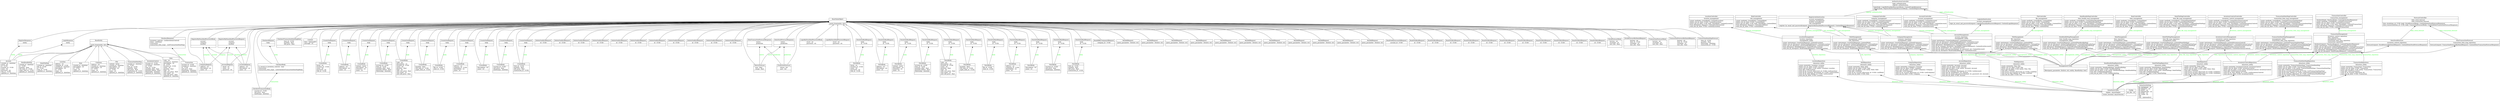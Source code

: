 digraph "classes" {
rankdir=BT
charset="utf-8"
"app.inners.models.entities.account.Account" [color="black", fontcolor="black", label=<{Account|created_at : datetime<br ALIGN="LEFT"/>email : str<br ALIGN="LEFT"/>id : UUID<br ALIGN="LEFT"/>location_id : UUID<br ALIGN="LEFT"/>name : str<br ALIGN="LEFT"/>password : str<br ALIGN="LEFT"/>role_id : UUID<br ALIGN="LEFT"/>updated_at : datetime<br ALIGN="LEFT"/>|}>, shape="record", style="solid"];
"app.outers.interfaces.deliveries.controllers.account_controller.AccountController" [color="black", fontcolor="black", label=<{AccountController|account_management<br ALIGN="LEFT"/>|create_one(body: CreateBody): Content[Account]<br ALIGN="LEFT"/>delete_one_by_id(id: UUID): Content[Account]<br ALIGN="LEFT"/>patch_one_by_id(id: UUID, body: PatchBody): Content[Account]<br ALIGN="LEFT"/>read_all(request: Request): Content[List[Account]]<br ALIGN="LEFT"/>read_one_by_id(id: UUID): Content[Account]<br ALIGN="LEFT"/>}>, shape="record", style="solid"];
"app.inners.use_cases.managements.account_management.AccountManagement" [color="black", fontcolor="black", label=<{AccountManagement|account_repository<br ALIGN="LEFT"/>management_utility<br ALIGN="LEFT"/>|create_one(request: CreateOneRequest): Content[Account]<br ALIGN="LEFT"/>delete_one_by_id(request: DeleteOneByIdRequest): Content[Account]<br ALIGN="LEFT"/>patch_one_by_id(request: PatchOneByIdRequest): Content[Account]<br ALIGN="LEFT"/>read_all(request: ReadAllRequest): Content[List[Account]]<br ALIGN="LEFT"/>read_all_by_company_id(request: ReadAllByCompanyIdRequest): Content[List[Account]]<br ALIGN="LEFT"/>read_one_by_email(email: str): Content[Account]<br ALIGN="LEFT"/>read_one_by_email_and_password(email: str, password: str): Content[Account]<br ALIGN="LEFT"/>read_one_by_id(request: ReadOneByIdRequest): Content[Account]<br ALIGN="LEFT"/>}>, shape="record", style="solid"];
"app.inners.models.value_objects.contracts.requests.authentications.registers.account_register.AccountRegister" [color="black", fontcolor="black", label=<{AccountRegister|email : str<br ALIGN="LEFT"/>name : str<br ALIGN="LEFT"/>password : str<br ALIGN="LEFT"/>|}>, shape="record", style="solid"];
"app.outers.repositories.account_repository.AccountRepository" [color="black", fontcolor="black", label=<{AccountRepository|datastore_utility<br ALIGN="LEFT"/>|create_one(entity: Account): Account<br ALIGN="LEFT"/>delete_one_by_id(id: UUID): Account<br ALIGN="LEFT"/>patch_one_by_id(id: UUID, entity: Account): Account<br ALIGN="LEFT"/>read_all(): List[Account]<br ALIGN="LEFT"/>read_all_by_company_id(company_id: UUID): List[Account]<br ALIGN="LEFT"/>read_one_by_email(email: str): Account<br ALIGN="LEFT"/>read_one_by_email_and_password(email: str, password: str): Account<br ALIGN="LEFT"/>read_one_by_id(id: UUID): Account<br ALIGN="LEFT"/>}>, shape="record", style="solid"];
"app.outers.interfaces.deliveries.controllers.authentication_controller.AuthenticationController" [color="black", fontcolor="black", label=<{AuthenticationController|login_authentication<br ALIGN="LEFT"/>register_authentication<br ALIGN="LEFT"/>|login(body: LoginByEmailAndPasswordBody): Content[LoginResponse]<br ALIGN="LEFT"/>register(body: RegisterByEmailAndPasswordBody): Content[RegisterResponse]<br ALIGN="LEFT"/>}>, shape="record", style="solid"];
"app.inners.models.entities.base_entity.BaseEntity" [color="black", fontcolor="black", label=<{BaseEntity|<br ALIGN="LEFT"/>|patch_from(entity: dict)<br ALIGN="LEFT"/>}>, shape="record", style="solid"];
"app.inners.models.value_objects.base_value_object.BaseValueObject" [color="black", fontcolor="black", label=<{BaseValueObject|<br ALIGN="LEFT"/>|patch_from(entity: dict)<br ALIGN="LEFT"/>}>, shape="record", style="solid"];
"app.inners.models.value_objects.contracts.requests.managements.transactions.checkout_body.CheckoutBody" [color="black", fontcolor="black", label=<{CheckoutBody|is_record_to_inventory_controls : bool<br ALIGN="LEFT"/>transaction<br ALIGN="LEFT"/>transaction_item_maps : List[CheckoutTransactionItemMapBody]<br ALIGN="LEFT"/>|}>, shape="record", style="solid"];
"app.inners.models.value_objects.contracts.requests.managements.transactions.checkout_request.CheckoutRequest" [color="black", fontcolor="black", label=<{CheckoutRequest|body<br ALIGN="LEFT"/>|}>, shape="record", style="solid"];
"app.inners.models.value_objects.contracts.responses.managements.transactions.checkout_response.CheckoutResponse" [color="black", fontcolor="black", label=<{CheckoutResponse|inventory_controls : List[InventoryControl]<br ALIGN="LEFT"/>items : List[Item]<br ALIGN="LEFT"/>transaction<br ALIGN="LEFT"/>transaction_item_maps : List[TransactionItemMap]<br ALIGN="LEFT"/>|}>, shape="record", style="solid"];
"app.inners.models.value_objects.contracts.requests.managements.transactions.checkout_transaction_body.CheckoutTransactionBody" [color="black", fontcolor="black", label=<{CheckoutTransactionBody|account_id : UUID<br ALIGN="LEFT"/>sell_price : float<br ALIGN="LEFT"/>timestamp : datetime<br ALIGN="LEFT"/>|}>, shape="record", style="solid"];
"app.inners.models.value_objects.contracts.requests.managements.transactions.checkout_transaction_item_map_body.CheckoutTransactionItemMapBody" [color="black", fontcolor="black", label=<{CheckoutTransactionItemMapBody|item_id : UUID<br ALIGN="LEFT"/>quantity : float<br ALIGN="LEFT"/>sell_price : float<br ALIGN="LEFT"/>|}>, shape="record", style="solid"];
"app.inners.models.entities.company.Company" [color="black", fontcolor="black", label=<{Company|address : str<br ALIGN="LEFT"/>created_at : datetime<br ALIGN="LEFT"/>description : str<br ALIGN="LEFT"/>id : UUID<br ALIGN="LEFT"/>name : str<br ALIGN="LEFT"/>updated_at : datetime<br ALIGN="LEFT"/>|}>, shape="record", style="solid"];
"app.outers.interfaces.deliveries.controllers.company_controller.CompanyController" [color="black", fontcolor="black", label=<{CompanyController|company_management<br ALIGN="LEFT"/>|create_one(body: CreateBody): Content[Company]<br ALIGN="LEFT"/>delete_one_by_id(id: UUID): Content[Company]<br ALIGN="LEFT"/>patch_one_by_id(id: UUID, body: PatchBody): Content[Company]<br ALIGN="LEFT"/>read_all(request: Request): Content[List[Company]]<br ALIGN="LEFT"/>read_one_by_id(id: UUID): Content[Company]<br ALIGN="LEFT"/>}>, shape="record", style="solid"];
"app.inners.use_cases.managements.company_management.CompanyManagement" [color="black", fontcolor="black", label=<{CompanyManagement|company_repository<br ALIGN="LEFT"/>management_utility<br ALIGN="LEFT"/>|create_one(request: CreateOneRequest): Content[Company]<br ALIGN="LEFT"/>delete_one_by_id(request: DeleteOneByIdRequest): Content[Company]<br ALIGN="LEFT"/>patch_one_by_id(request: PatchOneByIdRequest): Content[Company]<br ALIGN="LEFT"/>read_all(request: ReadAllRequest): Content[List[Company]]<br ALIGN="LEFT"/>read_one_by_id(request: ReadOneByIdRequest): Content[Company]<br ALIGN="LEFT"/>}>, shape="record", style="solid"];
"app.inners.models.value_objects.contracts.requests.authentications.registers.company_register.CompanyRegister" [color="black", fontcolor="black", label=<{CompanyRegister|address : str<br ALIGN="LEFT"/>description : str<br ALIGN="LEFT"/>name : str<br ALIGN="LEFT"/>|}>, shape="record", style="solid"];
"app.outers.repositories.company_repository.CompanyRepository" [color="black", fontcolor="black", label=<{CompanyRepository|datastore_utility<br ALIGN="LEFT"/>|create_one(entity: Company): Company<br ALIGN="LEFT"/>delete_one_by_id(id: UUID): Company<br ALIGN="LEFT"/>patch_one_by_id(id: UUID, entity: Company): Company<br ALIGN="LEFT"/>read_all(): List[Company]<br ALIGN="LEFT"/>read_all_by_account_id(account_id: UUID): List[Company]<br ALIGN="LEFT"/>read_one_by_id(id: UUID): Company<br ALIGN="LEFT"/>}>, shape="record", style="solid"];
"app.outers.settings.datastore_settings.DatastoreSetting.Config" [color="black", fontcolor="black", label=<{Config|env_file : str<br ALIGN="LEFT"/>|}>, shape="record", style="solid"];
"app.inners.models.value_objects.contracts.responses.content.Content" [color="black", fontcolor="black", label=<{Content|data : Optional[T]<br ALIGN="LEFT"/>message : str<br ALIGN="LEFT"/>|}>, shape="record", style="solid"];
"app.inners.models.value_objects.contracts.requests.managements.accounts.create_body.CreateBody" [color="black", fontcolor="black", label=<{CreateBody|email : str<br ALIGN="LEFT"/>location_id : UUID<br ALIGN="LEFT"/>name : str<br ALIGN="LEFT"/>password : str<br ALIGN="LEFT"/>role_id : UUID<br ALIGN="LEFT"/>|}>, shape="record", style="solid"];
"app.inners.models.value_objects.contracts.requests.managements.companies.create_body.CreateBody" [color="black", fontcolor="black", label=<{CreateBody|address : str<br ALIGN="LEFT"/>description : str<br ALIGN="LEFT"/>name : str<br ALIGN="LEFT"/>|}>, shape="record", style="solid"];
"app.inners.models.value_objects.contracts.requests.managements.files.create_body.CreateBody" [color="black", fontcolor="black", label=<{CreateBody|content : bytes<br ALIGN="LEFT"/>description : str<br ALIGN="LEFT"/>extension : str<br ALIGN="LEFT"/>name : str<br ALIGN="LEFT"/>|}>, shape="record", style="solid"];
"app.inners.models.value_objects.contracts.requests.managements.inventory_controls.create_body.CreateBody" [color="black", fontcolor="black", label=<{CreateBody|account_id : UUID<br ALIGN="LEFT"/>item_id : UUID<br ALIGN="LEFT"/>quantity_after : float<br ALIGN="LEFT"/>quantity_before : float<br ALIGN="LEFT"/>timestamp : datetime<br ALIGN="LEFT"/>|}>, shape="record", style="solid"];
"app.inners.models.value_objects.contracts.requests.managements.items.create_body.CreateBody" [color="black", fontcolor="black", label=<{CreateBody|code : str<br ALIGN="LEFT"/>description : str<br ALIGN="LEFT"/>location_id : UUID<br ALIGN="LEFT"/>name : str<br ALIGN="LEFT"/>quantity : float<br ALIGN="LEFT"/>type : str<br ALIGN="LEFT"/>unit_cost_price : float<br ALIGN="LEFT"/>unit_name : str<br ALIGN="LEFT"/>unit_sell_price : float<br ALIGN="LEFT"/>|}>, shape="record", style="solid"];
"app.inners.models.value_objects.contracts.requests.managements.item_bundle_maps.create_body.CreateBody" [color="black", fontcolor="black", label=<{CreateBody|quantity : float<br ALIGN="LEFT"/>sub_item_id : UUID<br ALIGN="LEFT"/>super_item_id : UUID<br ALIGN="LEFT"/>|}>, shape="record", style="solid"];
"app.inners.models.value_objects.contracts.requests.managements.item_file_maps.create_body.CreateBody" [color="black", fontcolor="black", label=<{CreateBody|file_id : UUID<br ALIGN="LEFT"/>item_id : UUID<br ALIGN="LEFT"/>|}>, shape="record", style="solid"];
"app.inners.models.value_objects.contracts.requests.managements.locations.create_body.CreateBody" [color="black", fontcolor="black", label=<{CreateBody|address : str<br ALIGN="LEFT"/>company_id : UUID<br ALIGN="LEFT"/>description : str<br ALIGN="LEFT"/>name : str<br ALIGN="LEFT"/>|}>, shape="record", style="solid"];
"app.inners.models.value_objects.contracts.requests.managements.roles.create_body.CreateBody" [color="black", fontcolor="black", label=<{CreateBody|description : str<br ALIGN="LEFT"/>name : str<br ALIGN="LEFT"/>|}>, shape="record", style="solid"];
"app.inners.models.value_objects.contracts.requests.managements.transactions.create_body.CreateBody" [color="black", fontcolor="black", label=<{CreateBody|account_id : UUID<br ALIGN="LEFT"/>sell_price : float<br ALIGN="LEFT"/>timestamp : datetime<br ALIGN="LEFT"/>|}>, shape="record", style="solid"];
"app.inners.models.value_objects.contracts.requests.managements.transaction_item_maps.create_body.CreateBody" [color="black", fontcolor="black", label=<{CreateBody|item_id : UUID<br ALIGN="LEFT"/>quantity : float<br ALIGN="LEFT"/>sell_price : float<br ALIGN="LEFT"/>transaction_id : UUID<br ALIGN="LEFT"/>|}>, shape="record", style="solid"];
"app.inners.models.value_objects.contracts.requests.managements.accounts.create_one_request.CreateOneRequest" [color="black", fontcolor="black", label=<{CreateOneRequest|body<br ALIGN="LEFT"/>|}>, shape="record", style="solid"];
"app.inners.models.value_objects.contracts.requests.managements.companies.create_one_request.CreateOneRequest" [color="black", fontcolor="black", label=<{CreateOneRequest|body<br ALIGN="LEFT"/>|}>, shape="record", style="solid"];
"app.inners.models.value_objects.contracts.requests.managements.files.create_one_request.CreateOneRequest" [color="black", fontcolor="black", label=<{CreateOneRequest|body<br ALIGN="LEFT"/>|}>, shape="record", style="solid"];
"app.inners.models.value_objects.contracts.requests.managements.inventory_controls.create_one_request.CreateOneRequest" [color="black", fontcolor="black", label=<{CreateOneRequest|body<br ALIGN="LEFT"/>|}>, shape="record", style="solid"];
"app.inners.models.value_objects.contracts.requests.managements.items.create_one_request.CreateOneRequest" [color="black", fontcolor="black", label=<{CreateOneRequest|body<br ALIGN="LEFT"/>|}>, shape="record", style="solid"];
"app.inners.models.value_objects.contracts.requests.managements.item_bundle_maps.create_one_request.CreateOneRequest" [color="black", fontcolor="black", label=<{CreateOneRequest|body<br ALIGN="LEFT"/>|}>, shape="record", style="solid"];
"app.inners.models.value_objects.contracts.requests.managements.item_file_maps.create_one_request.CreateOneRequest" [color="black", fontcolor="black", label=<{CreateOneRequest|body<br ALIGN="LEFT"/>|}>, shape="record", style="solid"];
"app.inners.models.value_objects.contracts.requests.managements.locations.create_one_request.CreateOneRequest" [color="black", fontcolor="black", label=<{CreateOneRequest|body<br ALIGN="LEFT"/>|}>, shape="record", style="solid"];
"app.inners.models.value_objects.contracts.requests.managements.roles.create_one_request.CreateOneRequest" [color="black", fontcolor="black", label=<{CreateOneRequest|body<br ALIGN="LEFT"/>|}>, shape="record", style="solid"];
"app.inners.models.value_objects.contracts.requests.managements.transactions.create_one_request.CreateOneRequest" [color="black", fontcolor="black", label=<{CreateOneRequest|body<br ALIGN="LEFT"/>|}>, shape="record", style="solid"];
"app.inners.models.value_objects.contracts.requests.managements.transaction_item_maps.create_one_request.CreateOneRequest" [color="black", fontcolor="black", label=<{CreateOneRequest|body<br ALIGN="LEFT"/>|}>, shape="record", style="solid"];
"app.outers.utilities.datastore_utility.DataStoreUtility" [color="black", fontcolor="black", label=<{DataStoreUtility|engine : AsyncEngine<br ALIGN="LEFT"/>|create_session(): AsyncSession<br ALIGN="LEFT"/>}>, shape="record", style="solid"];
"app.outers.settings.datastore_settings.DatastoreSetting" [color="black", fontcolor="black", label=<{DatastoreSetting|DS_DATABASE : str<br ALIGN="LEFT"/>DS_DIALECT : str<br ALIGN="LEFT"/>DS_HOST : str<br ALIGN="LEFT"/>DS_PASSWORD : str<br ALIGN="LEFT"/>DS_PORT : str<br ALIGN="LEFT"/>DS_USER : str<br ALIGN="LEFT"/>URL<br ALIGN="LEFT"/>URL : Optional[str]<br ALIGN="LEFT"/>|}>, shape="record", style="solid"];
"app.inners.models.value_objects.contracts.requests.managements.accounts.delete_one_by_id_request.DeleteOneByIdRequest" [color="black", fontcolor="black", label=<{DeleteOneByIdRequest|id : UUID<br ALIGN="LEFT"/>|}>, shape="record", style="solid"];
"app.inners.models.value_objects.contracts.requests.managements.companies.delete_one_by_id_request.DeleteOneByIdRequest" [color="black", fontcolor="black", label=<{DeleteOneByIdRequest|id : UUID<br ALIGN="LEFT"/>|}>, shape="record", style="solid"];
"app.inners.models.value_objects.contracts.requests.managements.files.delete_one_by_id_request.DeleteOneByIdRequest" [color="black", fontcolor="black", label=<{DeleteOneByIdRequest|id : UUID<br ALIGN="LEFT"/>|}>, shape="record", style="solid"];
"app.inners.models.value_objects.contracts.requests.managements.inventory_controls.delete_one_by_id_request.DeleteOneByIdRequest" [color="black", fontcolor="black", label=<{DeleteOneByIdRequest|id : UUID<br ALIGN="LEFT"/>|}>, shape="record", style="solid"];
"app.inners.models.value_objects.contracts.requests.managements.items.delete_one_by_id_request.DeleteOneByIdRequest" [color="black", fontcolor="black", label=<{DeleteOneByIdRequest|id : UUID<br ALIGN="LEFT"/>|}>, shape="record", style="solid"];
"app.inners.models.value_objects.contracts.requests.managements.item_bundle_maps.delete_one_by_id_request.DeleteOneByIdRequest" [color="black", fontcolor="black", label=<{DeleteOneByIdRequest|id : UUID<br ALIGN="LEFT"/>|}>, shape="record", style="solid"];
"app.inners.models.value_objects.contracts.requests.managements.item_file_maps.delete_one_by_id_request.DeleteOneByIdRequest" [color="black", fontcolor="black", label=<{DeleteOneByIdRequest|id : UUID<br ALIGN="LEFT"/>|}>, shape="record", style="solid"];
"app.inners.models.value_objects.contracts.requests.managements.locations.delete_one_by_id_request.DeleteOneByIdRequest" [color="black", fontcolor="black", label=<{DeleteOneByIdRequest|id : UUID<br ALIGN="LEFT"/>|}>, shape="record", style="solid"];
"app.inners.models.value_objects.contracts.requests.managements.roles.delete_one_by_id_request.DeleteOneByIdRequest" [color="black", fontcolor="black", label=<{DeleteOneByIdRequest|id : UUID<br ALIGN="LEFT"/>|}>, shape="record", style="solid"];
"app.inners.models.value_objects.contracts.requests.managements.transactions.delete_one_by_id_request.DeleteOneByIdRequest" [color="black", fontcolor="black", label=<{DeleteOneByIdRequest|id : UUID<br ALIGN="LEFT"/>|}>, shape="record", style="solid"];
"app.inners.models.value_objects.contracts.requests.managements.transaction_item_maps.delete_one_by_id_request.DeleteOneByIdRequest" [color="black", fontcolor="black", label=<{DeleteOneByIdRequest|id : UUID<br ALIGN="LEFT"/>|}>, shape="record", style="solid"];
"app.inners.models.entities.file.File" [color="black", fontcolor="black", label=<{File|content : bytes<br ALIGN="LEFT"/>created_at : datetime<br ALIGN="LEFT"/>description : str<br ALIGN="LEFT"/>extension : str<br ALIGN="LEFT"/>id : UUID<br ALIGN="LEFT"/>name : str<br ALIGN="LEFT"/>updated_at : datetime<br ALIGN="LEFT"/>|}>, shape="record", style="solid"];
"app.outers.interfaces.deliveries.controllers.file_controller.FileController" [color="black", fontcolor="black", label=<{FileController|file_management<br ALIGN="LEFT"/>|create_one(body: CreateBody): Content[File]<br ALIGN="LEFT"/>delete_one_by_id(id: UUID): Content[File]<br ALIGN="LEFT"/>patch_one_by_id(id: UUID, body: PatchBody): Content[File]<br ALIGN="LEFT"/>read_all(request: Request): Content[List[File]]<br ALIGN="LEFT"/>read_one_by_id(id: UUID): Content[File]<br ALIGN="LEFT"/>}>, shape="record", style="solid"];
"app.inners.use_cases.managements.file_management.FileManagement" [color="black", fontcolor="black", label=<{FileManagement|file_repository<br ALIGN="LEFT"/>management_utility<br ALIGN="LEFT"/>|create_one(request: CreateOneRequest): Content[File]<br ALIGN="LEFT"/>delete_one_by_id(request: DeleteOneByIdRequest): Content[File]<br ALIGN="LEFT"/>patch_one_by_id(request: PatchOneByIdRequest): Content[File]<br ALIGN="LEFT"/>read_all(request: ReadAllRequest): Content[List[File]]<br ALIGN="LEFT"/>read_one_by_id(request: ReadOneByIdRequest): Content[File]<br ALIGN="LEFT"/>}>, shape="record", style="solid"];
"app.outers.repositories.file_repository.FileRepository" [color="black", fontcolor="black", label=<{FileRepository|datastore_utility<br ALIGN="LEFT"/>|create_one(entity: File): File<br ALIGN="LEFT"/>delete_one_by_id(id: UUID): File<br ALIGN="LEFT"/>patch_one_by_id(id: UUID, entity: File): File<br ALIGN="LEFT"/>read_all(): List[File]<br ALIGN="LEFT"/>read_all_by_account_id(account_id: UUID): List[File]<br ALIGN="LEFT"/>read_all_by_item_id(item_id: UUID): List[File]<br ALIGN="LEFT"/>read_one_by_id(id: UUID): File<br ALIGN="LEFT"/>}>, shape="record", style="solid"];
"app.outers.interfaces.deliveries.controllers.forecast_controller.ForecastController" [color="black", fontcolor="black", label=<{ForecastController|item_stock_forecast<br ALIGN="LEFT"/>item_transaction_forecast<br ALIGN="LEFT"/>|item_stock(item_id: UUID, body: StockForecastBody): Content[ItemStockForecastResponse]<br ALIGN="LEFT"/>item_transaction(item_id: UUID, body: TransactionForecastBody): Content[ItemTransactionForecastResponse]<br ALIGN="LEFT"/>}>, shape="record", style="solid"];
"app.inners.models.entities.inventory_control.InventoryControl" [color="black", fontcolor="black", label=<{InventoryControl|account_id : UUID<br ALIGN="LEFT"/>created_at : datetime<br ALIGN="LEFT"/>id : UUID<br ALIGN="LEFT"/>item_id : UUID<br ALIGN="LEFT"/>quantity_after : float<br ALIGN="LEFT"/>quantity_before : float<br ALIGN="LEFT"/>timestamp : datetime<br ALIGN="LEFT"/>updated_at : datetime<br ALIGN="LEFT"/>|}>, shape="record", style="solid"];
"app.outers.interfaces.deliveries.controllers.inventory_control_controller.InventoryControlController" [color="black", fontcolor="black", label=<{InventoryControlController|inventory_control_management<br ALIGN="LEFT"/>|create_one(body: CreateBody): Content[InventoryControl]<br ALIGN="LEFT"/>delete_one_by_id(id: UUID): Content[InventoryControl]<br ALIGN="LEFT"/>patch_one_by_id(id: UUID, body: PatchBody): Content[InventoryControl]<br ALIGN="LEFT"/>read_all(request: Request): Content[List[InventoryControl]]<br ALIGN="LEFT"/>read_one_by_id(id: UUID): Content[InventoryControl]<br ALIGN="LEFT"/>}>, shape="record", style="solid"];
"app.inners.use_cases.managements.inventory_control_management.InventoryControlManagement" [color="black", fontcolor="black", label=<{InventoryControlManagement|inventory_control_repository<br ALIGN="LEFT"/>management_utility<br ALIGN="LEFT"/>|create_one(request: CreateOneRequest): Content[InventoryControl]<br ALIGN="LEFT"/>delete_one_by_id(request: DeleteOneByIdRequest): Content[InventoryControl]<br ALIGN="LEFT"/>patch_one_by_id(request: PatchOneByIdRequest): Content[InventoryControl]<br ALIGN="LEFT"/>read_all(request: ReadAllRequest): Content[List[InventoryControl]]<br ALIGN="LEFT"/>read_one_by_id(request: ReadOneByIdRequest): Content[InventoryControl]<br ALIGN="LEFT"/>}>, shape="record", style="solid"];
"app.outers.repositories.inventory_control_repository.InventoryControlRepository" [color="black", fontcolor="black", label=<{InventoryControlRepository|datastore_utility<br ALIGN="LEFT"/>|create_one(entity: InventoryControl): InventoryControl<br ALIGN="LEFT"/>delete_one_by_id(id: UUID): InventoryControl<br ALIGN="LEFT"/>patch_one_by_id(id: UUID, entity: InventoryControl): InventoryControl<br ALIGN="LEFT"/>read_all(): List[InventoryControl]<br ALIGN="LEFT"/>read_all_by_item_id(item_id: UUID): List[InventoryControl]<br ALIGN="LEFT"/>read_one_by_id(id: UUID): InventoryControl<br ALIGN="LEFT"/>}>, shape="record", style="solid"];
"app.inners.models.entities.item.Item" [color="black", fontcolor="black", label=<{Item|code : str<br ALIGN="LEFT"/>created_at : datetime<br ALIGN="LEFT"/>description : str<br ALIGN="LEFT"/>id : UUID<br ALIGN="LEFT"/>location_id : UUID<br ALIGN="LEFT"/>name : str<br ALIGN="LEFT"/>quantity : float<br ALIGN="LEFT"/>type : str<br ALIGN="LEFT"/>unit_cost_price : float<br ALIGN="LEFT"/>unit_name : str<br ALIGN="LEFT"/>unit_sell_price : float<br ALIGN="LEFT"/>updated_at : datetime<br ALIGN="LEFT"/>|}>, shape="record", style="solid"];
"app.inners.models.entities.item_bundle_map.ItemBundleMap" [color="black", fontcolor="black", label=<{ItemBundleMap|created_at : datetime<br ALIGN="LEFT"/>id : UUID<br ALIGN="LEFT"/>quantity : float<br ALIGN="LEFT"/>sub_item_id : UUID<br ALIGN="LEFT"/>super_item_id : UUID<br ALIGN="LEFT"/>updated_at : datetime<br ALIGN="LEFT"/>|}>, shape="record", style="solid"];
"app.outers.interfaces.deliveries.controllers.item_bundle_map_controller.ItemBundleMapController" [color="black", fontcolor="black", label=<{ItemBundleMapController|item_bundle_map_management<br ALIGN="LEFT"/>|create_one(body: CreateBody): Content[ItemBundleMap]<br ALIGN="LEFT"/>delete_one_by_id(id: UUID): Content[ItemBundleMap]<br ALIGN="LEFT"/>patch_one_by_id(id: UUID, body: PatchBody): Content[ItemBundleMap]<br ALIGN="LEFT"/>read_all(request: Request): Content[List[ItemBundleMap]]<br ALIGN="LEFT"/>read_one_by_id(id: UUID): Content[ItemBundleMap]<br ALIGN="LEFT"/>}>, shape="record", style="solid"];
"app.inners.use_cases.managements.item_bundle_map_management.ItemBundleMapManagement" [color="black", fontcolor="black", label=<{ItemBundleMapManagement|item_bundle_map_repository<br ALIGN="LEFT"/>management_utility<br ALIGN="LEFT"/>|create_one(request: CreateOneRequest): Content[ItemBundleMap]<br ALIGN="LEFT"/>delete_one_by_id(request: DeleteOneByIdRequest): Content[ItemBundleMap]<br ALIGN="LEFT"/>patch_one_by_id(request: PatchOneByIdRequest): Content[ItemBundleMap]<br ALIGN="LEFT"/>read_all(request: ReadAllRequest): Content[List[ItemBundleMap]]<br ALIGN="LEFT"/>read_one_by_id(request: ReadOneByIdRequest): Content[ItemBundleMap]<br ALIGN="LEFT"/>}>, shape="record", style="solid"];
"app.outers.repositories.item_bundle_map_repository.ItemBundleMapRepository" [color="black", fontcolor="black", label=<{ItemBundleMapRepository|datastore_utility<br ALIGN="LEFT"/>|create_one(entity: ItemBundleMap): ItemBundleMap<br ALIGN="LEFT"/>delete_one_by_id(id: UUID): ItemBundleMap<br ALIGN="LEFT"/>patch_one_by_id(id: UUID, entity: ItemBundleMap): ItemBundleMap<br ALIGN="LEFT"/>read_all(): List[ItemBundleMap]<br ALIGN="LEFT"/>read_one_by_id(id: UUID): ItemBundleMap<br ALIGN="LEFT"/>}>, shape="record", style="solid"];
"app.outers.interfaces.deliveries.controllers.item_controller.ItemController" [color="black", fontcolor="black", label=<{ItemController|item_management<br ALIGN="LEFT"/>|create_one(body: CreateBody): Content[Item]<br ALIGN="LEFT"/>delete_one_by_id(id: UUID): Content[Item]<br ALIGN="LEFT"/>patch_one_by_id(id: UUID, body: PatchBody): Content[Item]<br ALIGN="LEFT"/>read_all(request: Request): Content[List[Item]]<br ALIGN="LEFT"/>read_one_by_id(id: UUID): Content[Item]<br ALIGN="LEFT"/>}>, shape="record", style="solid"];
"app.inners.models.entities.item_file_map.ItemFileMap" [color="black", fontcolor="black", label=<{ItemFileMap|created_at : datetime<br ALIGN="LEFT"/>file_id : UUID<br ALIGN="LEFT"/>id : UUID<br ALIGN="LEFT"/>item_id : UUID<br ALIGN="LEFT"/>updated_at : datetime<br ALIGN="LEFT"/>|}>, shape="record", style="solid"];
"app.outers.interfaces.deliveries.controllers.item_file_map_controller.ItemFileMapController" [color="black", fontcolor="black", label=<{ItemFileMapController|item_file_map_management<br ALIGN="LEFT"/>|create_one(body: CreateBody): Content[ItemFileMap]<br ALIGN="LEFT"/>delete_one_by_id(id: UUID): Content[ItemFileMap]<br ALIGN="LEFT"/>patch_one_by_id(id: UUID, body: PatchBody): Content[ItemFileMap]<br ALIGN="LEFT"/>read_all(request: Request): Content[List[ItemFileMap]]<br ALIGN="LEFT"/>read_one_by_id(id: UUID): Content[ItemFileMap]<br ALIGN="LEFT"/>}>, shape="record", style="solid"];
"app.inners.use_cases.managements.item_file_map_management.ItemFileMapManagement" [color="black", fontcolor="black", label=<{ItemFileMapManagement|item_file_map_repository<br ALIGN="LEFT"/>management_utility<br ALIGN="LEFT"/>|create_one(request: CreateOneRequest): Content[ItemFileMap]<br ALIGN="LEFT"/>delete_one_by_id(request: DeleteOneByIdRequest): Content[ItemFileMap]<br ALIGN="LEFT"/>patch_one_by_id(request: PatchOneByIdRequest): Content[ItemFileMap]<br ALIGN="LEFT"/>read_all(request: ReadAllRequest): Content[List[ItemFileMap]]<br ALIGN="LEFT"/>read_one_by_id(request: ReadOneByIdRequest): Content[ItemFileMap]<br ALIGN="LEFT"/>}>, shape="record", style="solid"];
"app.outers.repositories.item_file_map_repository.ItemFileMapRepository" [color="black", fontcolor="black", label=<{ItemFileMapRepository|datastore_utility<br ALIGN="LEFT"/>|create_one(entity: ItemFileMap): ItemFileMap<br ALIGN="LEFT"/>delete_one_by_id(id: UUID): ItemFileMap<br ALIGN="LEFT"/>patch_one_by_id(id: UUID, entity: ItemFileMap): ItemFileMap<br ALIGN="LEFT"/>read_all(): List[ItemFileMap]<br ALIGN="LEFT"/>read_one_by_id(id: UUID): ItemFileMap<br ALIGN="LEFT"/>}>, shape="record", style="solid"];
"app.inners.use_cases.managements.item_management.ItemManagement" [color="black", fontcolor="black", label=<{ItemManagement|item_repository<br ALIGN="LEFT"/>management_utility<br ALIGN="LEFT"/>|create_one(request: CreateOneRequest): Content[Item]<br ALIGN="LEFT"/>delete_one_by_id(request: DeleteOneByIdRequest): Content[Item]<br ALIGN="LEFT"/>patch_one_by_id(request: PatchOneByIdRequest): Content[Item]<br ALIGN="LEFT"/>read_all(request: ReadAllRequest): Content[List[Item]]<br ALIGN="LEFT"/>read_one_by_id(request: ReadOneByIdRequest): Content[Item]<br ALIGN="LEFT"/>}>, shape="record", style="solid"];
"app.outers.repositories.item_repository.ItemRepository" [color="black", fontcolor="black", label=<{ItemRepository|datastore_utility<br ALIGN="LEFT"/>|create_one(entity: Item): Item<br ALIGN="LEFT"/>delete_one_by_id(id: UUID): Item<br ALIGN="LEFT"/>patch_one_by_id(id: UUID, entity: Item): Item<br ALIGN="LEFT"/>read_all(): List[Item]<br ALIGN="LEFT"/>read_all_by_account_id(account_id: UUID): List[Item]<br ALIGN="LEFT"/>read_all_by_location_id(location_id: UUID): List[Item]<br ALIGN="LEFT"/>read_one_by_id(id: UUID): Item<br ALIGN="LEFT"/>}>, shape="record", style="solid"];
"app.inners.use_cases.forecasts.item_stock_forecast.ItemStockForecast" [color="black", fontcolor="black", label=<{ItemStockForecast|inventory_control_repository<br ALIGN="LEFT"/>|forecast(request: StockForecastByItemIdRequest): Content[ItemStockForecastResponse]<br ALIGN="LEFT"/>}>, shape="record", style="solid"];
"app.inners.models.value_objects.contracts.responses.forecast.item_stock_forecast_response.ItemStockForecastResponse" [color="black", fontcolor="black", label=<{ItemStockForecastResponse|metric<br ALIGN="LEFT"/>prediction<br ALIGN="LEFT"/>|}>, shape="record", style="solid"];
"app.inners.use_cases.forecasts.item_transaction_forecast.ItemTransactionForecast" [color="black", fontcolor="black", label=<{ItemTransactionForecast|transaction_item_map_repository<br ALIGN="LEFT"/>|forecast(request: TransactionForecastByItemIdRequest): Content[ItemTransactionForecastResponse]<br ALIGN="LEFT"/>}>, shape="record", style="solid"];
"app.inners.models.value_objects.contracts.responses.forecast.item_transaction_forecast_response.ItemTransactionForecastResponse" [color="black", fontcolor="black", label=<{ItemTransactionForecastResponse|metric<br ALIGN="LEFT"/>prediction<br ALIGN="LEFT"/>|}>, shape="record", style="solid"];
"app.inners.models.entities.location.Location" [color="black", fontcolor="black", label=<{Location|address : str<br ALIGN="LEFT"/>company_id : UUID<br ALIGN="LEFT"/>created_at : datetime<br ALIGN="LEFT"/>description : str<br ALIGN="LEFT"/>id : UUID<br ALIGN="LEFT"/>name : str<br ALIGN="LEFT"/>updated_at : datetime<br ALIGN="LEFT"/>|}>, shape="record", style="solid"];
"app.outers.interfaces.deliveries.controllers.location_controller.LocationController" [color="black", fontcolor="black", label=<{LocationController|location_management<br ALIGN="LEFT"/>|create_one(body: CreateBody): Content[Location]<br ALIGN="LEFT"/>delete_one_by_id(id: UUID): Content[Location]<br ALIGN="LEFT"/>patch_one_by_id(id: UUID, body: PatchBody): Content[Location]<br ALIGN="LEFT"/>read_all(request: Request): Content[List[Location]]<br ALIGN="LEFT"/>read_one_by_id(id: UUID): Content[Location]<br ALIGN="LEFT"/>}>, shape="record", style="solid"];
"app.inners.use_cases.managements.location_management.LocationManagement" [color="black", fontcolor="black", label=<{LocationManagement|location_repository<br ALIGN="LEFT"/>management_utility<br ALIGN="LEFT"/>|create_one(request: CreateOneRequest): Content[Location]<br ALIGN="LEFT"/>delete_one_by_id(request: DeleteOneByIdRequest): Content[Location]<br ALIGN="LEFT"/>patch_one_by_id(request: PatchOneByIdRequest): Content[Location]<br ALIGN="LEFT"/>read_all(request: ReadAllRequest): Content[List[Location]]<br ALIGN="LEFT"/>read_one_by_id(request: ReadOneByIdRequest): Content[Location]<br ALIGN="LEFT"/>}>, shape="record", style="solid"];
"app.inners.models.value_objects.contracts.requests.authentications.registers.location_register.LocationRegister" [color="black", fontcolor="black", label=<{LocationRegister|address : str<br ALIGN="LEFT"/>description : str<br ALIGN="LEFT"/>name : str<br ALIGN="LEFT"/>|}>, shape="record", style="solid"];
"app.outers.repositories.location_repository.LocationRepository" [color="black", fontcolor="black", label=<{LocationRepository|datastore_utility<br ALIGN="LEFT"/>|create_one(entity: Location): Location<br ALIGN="LEFT"/>delete_one_by_id(id: UUID): Location<br ALIGN="LEFT"/>patch_one_by_id(id: UUID, entity: Location): Location<br ALIGN="LEFT"/>read_all(): List[Location]<br ALIGN="LEFT"/>read_all_by_account_id(account_id: UUID): List[Location]<br ALIGN="LEFT"/>read_all_by_company_id(company_id: UUID): List[Location]<br ALIGN="LEFT"/>read_all_by_item_id(item_id: UUID): List[Location]<br ALIGN="LEFT"/>read_one_by_id(id: UUID): Location<br ALIGN="LEFT"/>}>, shape="record", style="solid"];
"app.inners.use_cases.authentications.login_authentication.LoginAuthentication" [color="black", fontcolor="black", label=<{LoginAuthentication|account_management<br ALIGN="LEFT"/>|login_by_email_and_password(request: LoginByEmailAndPasswordRequest): Content[LoginResponse]<br ALIGN="LEFT"/>}>, shape="record", style="solid"];
"app.inners.models.value_objects.contracts.requests.authentications.logins.login_by_email_and_password_body.LoginByEmailAndPasswordBody" [color="black", fontcolor="black", label=<{LoginByEmailAndPasswordBody|email : str<br ALIGN="LEFT"/>password : str<br ALIGN="LEFT"/>|}>, shape="record", style="solid"];
"app.inners.models.value_objects.contracts.requests.authentications.logins.login_by_email_and_password_request.LoginByEmailAndPasswordRequest" [color="black", fontcolor="black", label=<{LoginByEmailAndPasswordRequest|email : str<br ALIGN="LEFT"/>password : str<br ALIGN="LEFT"/>|}>, shape="record", style="solid"];
"app.inners.models.value_objects.contracts.responses.authentications.logins.login_response.LoginResponse" [color="black", fontcolor="black", label=<{LoginResponse|entity<br ALIGN="LEFT"/>|}>, shape="record", style="solid"];
"app.outers.utilities.management_utility.ManagementUtility" [color="black", fontcolor="black", label=<{ManagementUtility|<br ALIGN="LEFT"/>|filter(query_parameter: Dict[str, str], entity: BaseEntity): bool<br ALIGN="LEFT"/>}>, shape="record", style="solid"];
"app.inners.models.value_objects.forecasts.metric_forecast.MetricForecast" [color="black", fontcolor="black", label=<{MetricForecast|mae : float<br ALIGN="LEFT"/>smape : float<br ALIGN="LEFT"/>|}>, shape="record", style="solid"];
"app.inners.models.value_objects.contracts.requests.managements.accounts.patch_body.PatchBody" [color="black", fontcolor="black", label=<{PatchBody|email : str<br ALIGN="LEFT"/>location_id : UUID<br ALIGN="LEFT"/>name : str<br ALIGN="LEFT"/>password : str<br ALIGN="LEFT"/>role_id : UUID<br ALIGN="LEFT"/>|}>, shape="record", style="solid"];
"app.inners.models.value_objects.contracts.requests.managements.companies.patch_body.PatchBody" [color="black", fontcolor="black", label=<{PatchBody|address : str<br ALIGN="LEFT"/>description : str<br ALIGN="LEFT"/>name : str<br ALIGN="LEFT"/>|}>, shape="record", style="solid"];
"app.inners.models.value_objects.contracts.requests.managements.files.patch_body.PatchBody" [color="black", fontcolor="black", label=<{PatchBody|content : bytes<br ALIGN="LEFT"/>description : str<br ALIGN="LEFT"/>extension : str<br ALIGN="LEFT"/>name : str<br ALIGN="LEFT"/>|}>, shape="record", style="solid"];
"app.inners.models.value_objects.contracts.requests.managements.inventory_controls.patch_body.PatchBody" [color="black", fontcolor="black", label=<{PatchBody|account_id : UUID<br ALIGN="LEFT"/>item_id : UUID<br ALIGN="LEFT"/>quantity_after : float<br ALIGN="LEFT"/>quantity_before : float<br ALIGN="LEFT"/>timestamp : datetime<br ALIGN="LEFT"/>|}>, shape="record", style="solid"];
"app.inners.models.value_objects.contracts.requests.managements.items.patch_body.PatchBody" [color="black", fontcolor="black", label=<{PatchBody|code : str<br ALIGN="LEFT"/>description : str<br ALIGN="LEFT"/>location_id : UUID<br ALIGN="LEFT"/>name : str<br ALIGN="LEFT"/>quantity : float<br ALIGN="LEFT"/>type : str<br ALIGN="LEFT"/>unit_cost_price : float<br ALIGN="LEFT"/>unit_name : str<br ALIGN="LEFT"/>unit_sell_price : float<br ALIGN="LEFT"/>|}>, shape="record", style="solid"];
"app.inners.models.value_objects.contracts.requests.managements.item_bundle_maps.patch_body.PatchBody" [color="black", fontcolor="black", label=<{PatchBody|quantity : float<br ALIGN="LEFT"/>sub_item_id : UUID<br ALIGN="LEFT"/>super_item_id : UUID<br ALIGN="LEFT"/>|}>, shape="record", style="solid"];
"app.inners.models.value_objects.contracts.requests.managements.item_file_maps.patch_body.PatchBody" [color="black", fontcolor="black", label=<{PatchBody|file_id : UUID<br ALIGN="LEFT"/>item_id : UUID<br ALIGN="LEFT"/>|}>, shape="record", style="solid"];
"app.inners.models.value_objects.contracts.requests.managements.locations.patch_body.PatchBody" [color="black", fontcolor="black", label=<{PatchBody|address : str<br ALIGN="LEFT"/>company_id : UUID<br ALIGN="LEFT"/>description : str<br ALIGN="LEFT"/>name : str<br ALIGN="LEFT"/>|}>, shape="record", style="solid"];
"app.inners.models.value_objects.contracts.requests.managements.roles.patch_body.PatchBody" [color="black", fontcolor="black", label=<{PatchBody|description : str<br ALIGN="LEFT"/>name : str<br ALIGN="LEFT"/>|}>, shape="record", style="solid"];
"app.inners.models.value_objects.contracts.requests.managements.transactions.patch_body.PatchBody" [color="black", fontcolor="black", label=<{PatchBody|account_id : UUID<br ALIGN="LEFT"/>sell_price : float<br ALIGN="LEFT"/>timestamp : datetime<br ALIGN="LEFT"/>|}>, shape="record", style="solid"];
"app.inners.models.value_objects.contracts.requests.managements.transaction_item_maps.patch_body.PatchBody" [color="black", fontcolor="black", label=<{PatchBody|item_id : UUID<br ALIGN="LEFT"/>quantity : float<br ALIGN="LEFT"/>sell_price : float<br ALIGN="LEFT"/>transaction_id : UUID<br ALIGN="LEFT"/>|}>, shape="record", style="solid"];
"app.inners.models.value_objects.contracts.requests.managements.accounts.patch_one_by_id_request.PatchOneByIdRequest" [color="black", fontcolor="black", label=<{PatchOneByIdRequest|body<br ALIGN="LEFT"/>id : UUID<br ALIGN="LEFT"/>|}>, shape="record", style="solid"];
"app.inners.models.value_objects.contracts.requests.managements.companies.patch_one_by_id_request.PatchOneByIdRequest" [color="black", fontcolor="black", label=<{PatchOneByIdRequest|body<br ALIGN="LEFT"/>id : UUID<br ALIGN="LEFT"/>|}>, shape="record", style="solid"];
"app.inners.models.value_objects.contracts.requests.managements.files.patch_one_by_id_request.PatchOneByIdRequest" [color="black", fontcolor="black", label=<{PatchOneByIdRequest|body<br ALIGN="LEFT"/>id : UUID<br ALIGN="LEFT"/>|}>, shape="record", style="solid"];
"app.inners.models.value_objects.contracts.requests.managements.inventory_controls.patch_one_by_id_request.PatchOneByIdRequest" [color="black", fontcolor="black", label=<{PatchOneByIdRequest|body<br ALIGN="LEFT"/>id : UUID<br ALIGN="LEFT"/>|}>, shape="record", style="solid"];
"app.inners.models.value_objects.contracts.requests.managements.items.patch_one_by_id_request.PatchOneByIdRequest" [color="black", fontcolor="black", label=<{PatchOneByIdRequest|body<br ALIGN="LEFT"/>id : UUID<br ALIGN="LEFT"/>|}>, shape="record", style="solid"];
"app.inners.models.value_objects.contracts.requests.managements.item_bundle_maps.patch_one_by_id_request.PatchOneByIdRequest" [color="black", fontcolor="black", label=<{PatchOneByIdRequest|body<br ALIGN="LEFT"/>id : UUID<br ALIGN="LEFT"/>|}>, shape="record", style="solid"];
"app.inners.models.value_objects.contracts.requests.managements.item_file_maps.patch_one_by_id_request.PatchOneByIdRequest" [color="black", fontcolor="black", label=<{PatchOneByIdRequest|body<br ALIGN="LEFT"/>id : UUID<br ALIGN="LEFT"/>|}>, shape="record", style="solid"];
"app.inners.models.value_objects.contracts.requests.managements.locations.patch_one_by_id_request.PatchOneByIdRequest" [color="black", fontcolor="black", label=<{PatchOneByIdRequest|body<br ALIGN="LEFT"/>id : UUID<br ALIGN="LEFT"/>|}>, shape="record", style="solid"];
"app.inners.models.value_objects.contracts.requests.managements.roles.patch_one_by_id_request.PatchOneByIdRequest" [color="black", fontcolor="black", label=<{PatchOneByIdRequest|body<br ALIGN="LEFT"/>id : UUID<br ALIGN="LEFT"/>|}>, shape="record", style="solid"];
"app.inners.models.value_objects.contracts.requests.managements.transactions.patch_one_by_id_request.PatchOneByIdRequest" [color="black", fontcolor="black", label=<{PatchOneByIdRequest|body<br ALIGN="LEFT"/>id : UUID<br ALIGN="LEFT"/>|}>, shape="record", style="solid"];
"app.inners.models.value_objects.contracts.requests.managements.transaction_item_maps.patch_one_by_id_request.PatchOneByIdRequest" [color="black", fontcolor="black", label=<{PatchOneByIdRequest|body<br ALIGN="LEFT"/>id : UUID<br ALIGN="LEFT"/>|}>, shape="record", style="solid"];
"app.inners.models.value_objects.forecasts.prediction_forecast.PredictionForecast" [color="black", fontcolor="black", label=<{PredictionForecast|future : list<br ALIGN="LEFT"/>past : list<br ALIGN="LEFT"/>|}>, shape="record", style="solid"];
"app.inners.models.value_objects.contracts.requests.managements.accounts.read_all_by_company_id_request.ReadAllByCompanyIdRequest" [color="black", fontcolor="black", label=<{ReadAllByCompanyIdRequest|company_id : UUID<br ALIGN="LEFT"/>|}>, shape="record", style="solid"];
"app.inners.models.value_objects.contracts.requests.managements.accounts.read_all_request.ReadAllRequest" [color="black", fontcolor="black", label=<{ReadAllRequest|query_parameter : Dict[str, str]<br ALIGN="LEFT"/>|}>, shape="record", style="solid"];
"app.inners.models.value_objects.contracts.requests.managements.companies.read_all_request.ReadAllRequest" [color="black", fontcolor="black", label=<{ReadAllRequest|query_parameter : Dict[str, str]<br ALIGN="LEFT"/>|}>, shape="record", style="solid"];
"app.inners.models.value_objects.contracts.requests.managements.files.read_all_request.ReadAllRequest" [color="black", fontcolor="black", label=<{ReadAllRequest|query_parameter : Dict[str, str]<br ALIGN="LEFT"/>|}>, shape="record", style="solid"];
"app.inners.models.value_objects.contracts.requests.managements.inventory_controls.read_all_request.ReadAllRequest" [color="black", fontcolor="black", label=<{ReadAllRequest|query_parameter : Dict[str, str]<br ALIGN="LEFT"/>|}>, shape="record", style="solid"];
"app.inners.models.value_objects.contracts.requests.managements.items.read_all_request.ReadAllRequest" [color="black", fontcolor="black", label=<{ReadAllRequest|query_parameter : Dict[str, str]<br ALIGN="LEFT"/>|}>, shape="record", style="solid"];
"app.inners.models.value_objects.contracts.requests.managements.item_bundle_maps.read_all_request.ReadAllRequest" [color="black", fontcolor="black", label=<{ReadAllRequest|query_parameter : Dict[str, str]<br ALIGN="LEFT"/>|}>, shape="record", style="solid"];
"app.inners.models.value_objects.contracts.requests.managements.item_file_maps.read_all_request.ReadAllRequest" [color="black", fontcolor="black", label=<{ReadAllRequest|query_parameter : Dict[str, str]<br ALIGN="LEFT"/>|}>, shape="record", style="solid"];
"app.inners.models.value_objects.contracts.requests.managements.locations.read_all_request.ReadAllRequest" [color="black", fontcolor="black", label=<{ReadAllRequest|query_parameter : Dict[str, str]<br ALIGN="LEFT"/>|}>, shape="record", style="solid"];
"app.inners.models.value_objects.contracts.requests.managements.roles.read_all_request.ReadAllRequest" [color="black", fontcolor="black", label=<{ReadAllRequest|query_parameter : Dict[str, str]<br ALIGN="LEFT"/>|}>, shape="record", style="solid"];
"app.inners.models.value_objects.contracts.requests.managements.transactions.read_all_request.ReadAllRequest" [color="black", fontcolor="black", label=<{ReadAllRequest|query_parameter : Dict[str, str]<br ALIGN="LEFT"/>|}>, shape="record", style="solid"];
"app.inners.models.value_objects.contracts.requests.managements.transaction_item_maps.read_all_request.ReadAllRequest" [color="black", fontcolor="black", label=<{ReadAllRequest|query_parameter : Dict[str, str]<br ALIGN="LEFT"/>|}>, shape="record", style="solid"];
"app.inners.models.value_objects.contracts.requests.managements.companies.read_one_by_account_id_request.ReadOneByAccountIdRequest" [color="black", fontcolor="black", label=<{ReadOneByAccountIdRequest|account_id : UUID<br ALIGN="LEFT"/>|}>, shape="record", style="solid"];
"app.inners.models.value_objects.contracts.requests.managements.accounts.read_one_by_id_request.ReadOneByIdRequest" [color="black", fontcolor="black", label=<{ReadOneByIdRequest|id : UUID<br ALIGN="LEFT"/>|}>, shape="record", style="solid"];
"app.inners.models.value_objects.contracts.requests.managements.companies.read_one_by_id_request.ReadOneByIdRequest" [color="black", fontcolor="black", label=<{ReadOneByIdRequest|id : UUID<br ALIGN="LEFT"/>|}>, shape="record", style="solid"];
"app.inners.models.value_objects.contracts.requests.managements.files.read_one_by_id_request.ReadOneByIdRequest" [color="black", fontcolor="black", label=<{ReadOneByIdRequest|id : UUID<br ALIGN="LEFT"/>|}>, shape="record", style="solid"];
"app.inners.models.value_objects.contracts.requests.managements.inventory_controls.read_one_by_id_request.ReadOneByIdRequest" [color="black", fontcolor="black", label=<{ReadOneByIdRequest|id : UUID<br ALIGN="LEFT"/>|}>, shape="record", style="solid"];
"app.inners.models.value_objects.contracts.requests.managements.items.read_one_by_id_request.ReadOneByIdRequest" [color="black", fontcolor="black", label=<{ReadOneByIdRequest|id : UUID<br ALIGN="LEFT"/>|}>, shape="record", style="solid"];
"app.inners.models.value_objects.contracts.requests.managements.item_bundle_maps.read_one_by_id_request.ReadOneByIdRequest" [color="black", fontcolor="black", label=<{ReadOneByIdRequest|id : UUID<br ALIGN="LEFT"/>|}>, shape="record", style="solid"];
"app.inners.models.value_objects.contracts.requests.managements.item_file_maps.read_one_by_id_request.ReadOneByIdRequest" [color="black", fontcolor="black", label=<{ReadOneByIdRequest|id : UUID<br ALIGN="LEFT"/>|}>, shape="record", style="solid"];
"app.inners.models.value_objects.contracts.requests.managements.locations.read_one_by_id_request.ReadOneByIdRequest" [color="black", fontcolor="black", label=<{ReadOneByIdRequest|id : UUID<br ALIGN="LEFT"/>|}>, shape="record", style="solid"];
"app.inners.models.value_objects.contracts.requests.managements.roles.read_one_by_id_request.ReadOneByIdRequest" [color="black", fontcolor="black", label=<{ReadOneByIdRequest|id : UUID<br ALIGN="LEFT"/>|}>, shape="record", style="solid"];
"app.inners.models.value_objects.contracts.requests.managements.transactions.read_one_by_id_request.ReadOneByIdRequest" [color="black", fontcolor="black", label=<{ReadOneByIdRequest|id : UUID<br ALIGN="LEFT"/>|}>, shape="record", style="solid"];
"app.inners.models.value_objects.contracts.requests.managements.transaction_item_maps.read_one_by_id_request.ReadOneByIdRequest" [color="black", fontcolor="black", label=<{ReadOneByIdRequest|id : UUID<br ALIGN="LEFT"/>|}>, shape="record", style="solid"];
"app.inners.use_cases.authentications.register_authentication.RegisterAuthentication" [color="black", fontcolor="black", label=<{RegisterAuthentication|account_management<br ALIGN="LEFT"/>company_management<br ALIGN="LEFT"/>location_management<br ALIGN="LEFT"/>role_management<br ALIGN="LEFT"/>|register_by_email_and_password(request: RegisterByEmailAndPasswordRequest): Content[RegisterResponse]<br ALIGN="LEFT"/>}>, shape="record", style="solid"];
"app.inners.models.value_objects.contracts.requests.authentications.registers.register_by_email_and_password_body.RegisterByEmailAndPasswordBody" [color="black", fontcolor="black", label=<{RegisterByEmailAndPasswordBody|account<br ALIGN="LEFT"/>company<br ALIGN="LEFT"/>location<br ALIGN="LEFT"/>|}>, shape="record", style="solid"];
"app.inners.models.value_objects.contracts.requests.authentications.registers.register_by_email_and_password_request.RegisterByEmailAndPasswordRequest" [color="black", fontcolor="black", label=<{RegisterByEmailAndPasswordRequest|account<br ALIGN="LEFT"/>company<br ALIGN="LEFT"/>location<br ALIGN="LEFT"/>|}>, shape="record", style="solid"];
"app.inners.models.value_objects.contracts.responses.authentications.registers.register_response.RegisterResponse" [color="black", fontcolor="black", label=<{RegisterResponse|entity<br ALIGN="LEFT"/>|}>, shape="record", style="solid"];
"app.inners.models.entities.role.Role" [color="black", fontcolor="black", label=<{Role|created_at : datetime<br ALIGN="LEFT"/>description : str<br ALIGN="LEFT"/>id : UUID<br ALIGN="LEFT"/>name : str<br ALIGN="LEFT"/>updated_at : datetime<br ALIGN="LEFT"/>|}>, shape="record", style="solid"];
"app.outers.interfaces.deliveries.controllers.role_controller.RoleController" [color="black", fontcolor="black", label=<{RoleController|role_management<br ALIGN="LEFT"/>|create_one(body: CreateBody): Content[Role]<br ALIGN="LEFT"/>delete_one_by_id(id: UUID): Content[Role]<br ALIGN="LEFT"/>patch_one_by_id(id: UUID, body: PatchBody): Content[Role]<br ALIGN="LEFT"/>read_all(request: Request): Content[List[Role]]<br ALIGN="LEFT"/>read_one_by_id(id: UUID): Content[Role]<br ALIGN="LEFT"/>}>, shape="record", style="solid"];
"app.inners.use_cases.managements.role_management.RoleManagement" [color="black", fontcolor="black", label=<{RoleManagement|management_utility<br ALIGN="LEFT"/>role_repository<br ALIGN="LEFT"/>|create_one(request: CreateOneRequest): Content[Role]<br ALIGN="LEFT"/>delete_one_by_id(request: DeleteOneByIdRequest): Content[Role]<br ALIGN="LEFT"/>patch_one_by_id(request: PatchOneByIdRequest): Content[Role]<br ALIGN="LEFT"/>read_all(request: ReadAllRequest): Content[List[Role]]<br ALIGN="LEFT"/>read_one_by_id(request: ReadOneByIdRequest): Content[Role]<br ALIGN="LEFT"/>}>, shape="record", style="solid"];
"app.outers.repositories.role_repository.RoleRepository" [color="black", fontcolor="black", label=<{RoleRepository|datastore_utility<br ALIGN="LEFT"/>|create_one(entity: Role): Role<br ALIGN="LEFT"/>delete_one_by_id(id: UUID): Role<br ALIGN="LEFT"/>patch_one_by_id(id: UUID, entity: Role): Role<br ALIGN="LEFT"/>read_all(): List[Role]<br ALIGN="LEFT"/>read_all_by_account_id(account_id: UUID): List[Role]<br ALIGN="LEFT"/>read_one_by_id(id: UUID): Role<br ALIGN="LEFT"/>}>, shape="record", style="solid"];
"app.inners.models.value_objects.contracts.requests.forecasts.item_stocks.stock_forecast_body.StockForecastBody" [color="black", fontcolor="black", label=<{StockForecastBody|horizon : int<br ALIGN="LEFT"/>resample : str<br ALIGN="LEFT"/>test_size : float<br ALIGN="LEFT"/>|}>, shape="record", style="solid"];
"app.inners.models.value_objects.contracts.requests.forecasts.item_stocks.stock_forecast_by_item_id_request.StockForecastByItemIdRequest" [color="black", fontcolor="black", label=<{StockForecastByItemIdRequest|horizon : int<br ALIGN="LEFT"/>item_id : UUID<br ALIGN="LEFT"/>resample : str<br ALIGN="LEFT"/>test_size : float<br ALIGN="LEFT"/>|}>, shape="record", style="solid"];
"app.inners.models.entities.transaction.Transaction" [color="black", fontcolor="black", label=<{Transaction|account_id : UUID<br ALIGN="LEFT"/>created_at : datetime<br ALIGN="LEFT"/>id : UUID<br ALIGN="LEFT"/>sell_price : float<br ALIGN="LEFT"/>timestamp : datetime<br ALIGN="LEFT"/>updated_at : datetime<br ALIGN="LEFT"/>|}>, shape="record", style="solid"];
"app.outers.interfaces.deliveries.controllers.transaction_controller.TransactionController" [color="black", fontcolor="black", label=<{TransactionController|transaction_management<br ALIGN="LEFT"/>|checkout(body: CheckoutBody): Content[CheckoutResponse]<br ALIGN="LEFT"/>create_one(body: CreateBody): Content[Transaction]<br ALIGN="LEFT"/>delete_one_by_id(id: UUID): Content[Transaction]<br ALIGN="LEFT"/>patch_one_by_id(id: UUID, body: PatchBody): Content[Transaction]<br ALIGN="LEFT"/>read_all(request: Request): Content[List[Transaction]]<br ALIGN="LEFT"/>read_one_by_id(id: UUID): Content[Transaction]<br ALIGN="LEFT"/>}>, shape="record", style="solid"];
"app.inners.models.value_objects.contracts.requests.forecasts.item_transactions.transaction_forecast_body.TransactionForecastBody" [color="black", fontcolor="black", label=<{TransactionForecastBody|horizon : int<br ALIGN="LEFT"/>resample : str<br ALIGN="LEFT"/>test_size : float<br ALIGN="LEFT"/>|}>, shape="record", style="solid"];
"app.inners.models.value_objects.contracts.requests.forecasts.item_transactions.transaction_forecast_by_item_id_request.TransactionForecastByItemIdRequest" [color="black", fontcolor="black", label=<{TransactionForecastByItemIdRequest|horizon : int<br ALIGN="LEFT"/>item_id : UUID<br ALIGN="LEFT"/>resample : str<br ALIGN="LEFT"/>test_size : float<br ALIGN="LEFT"/>|}>, shape="record", style="solid"];
"app.inners.models.entities.transaction_item_map.TransactionItemMap" [color="black", fontcolor="black", label=<{TransactionItemMap|created_at : datetime<br ALIGN="LEFT"/>id : UUID<br ALIGN="LEFT"/>item_id : UUID<br ALIGN="LEFT"/>quantity : float<br ALIGN="LEFT"/>sell_price : float<br ALIGN="LEFT"/>transaction_id : UUID<br ALIGN="LEFT"/>updated_at : datetime<br ALIGN="LEFT"/>|}>, shape="record", style="solid"];
"app.outers.interfaces.deliveries.controllers.transaction_item_map_controller.TransactionItemMapController" [color="black", fontcolor="black", label=<{TransactionItemMapController|transaction_item_map_management<br ALIGN="LEFT"/>|create_one(body: CreateBody): Content[TransactionItemMap]<br ALIGN="LEFT"/>delete_one_by_id(id: UUID): Content[TransactionItemMap]<br ALIGN="LEFT"/>patch_one_by_id(id: UUID, body: PatchBody): Content[TransactionItemMap]<br ALIGN="LEFT"/>read_all(request: Request): Content[List[TransactionItemMap]]<br ALIGN="LEFT"/>read_one_by_id(id: UUID): Content[TransactionItemMap]<br ALIGN="LEFT"/>}>, shape="record", style="solid"];
"app.inners.models.value_objects.forecasts.transaction_item_map_forecast.TransactionItemMapForecast" [color="black", fontcolor="black", label=<{TransactionItemMapForecast|item_id : UUID<br ALIGN="LEFT"/>quantity : float<br ALIGN="LEFT"/>timestamp : datetime<br ALIGN="LEFT"/>transaction_id : UUID<br ALIGN="LEFT"/>|}>, shape="record", style="solid"];
"app.inners.use_cases.managements.transaction_item_map_management.TransactionItemMapManagement" [color="black", fontcolor="black", label=<{TransactionItemMapManagement|management_utility<br ALIGN="LEFT"/>transaction_item_map_repository<br ALIGN="LEFT"/>|create_one(request: CreateOneRequest): Content[TransactionItemMap]<br ALIGN="LEFT"/>delete_one_by_id(request: DeleteOneByIdRequest): Content[TransactionItemMap]<br ALIGN="LEFT"/>patch_one_by_id(request: PatchOneByIdRequest): Content[TransactionItemMap]<br ALIGN="LEFT"/>read_all(request: ReadAllRequest): Content[List[TransactionItemMap]]<br ALIGN="LEFT"/>read_one_by_id(request: ReadOneByIdRequest): Content[TransactionItemMap]<br ALIGN="LEFT"/>}>, shape="record", style="solid"];
"app.outers.repositories.transaction_item_map_repository.TransactionItemMapRepository" [color="black", fontcolor="black", label=<{TransactionItemMapRepository|datastore_utility<br ALIGN="LEFT"/>|create_one(entity: TransactionItemMap): TransactionItemMap<br ALIGN="LEFT"/>delete_one_by_id(id: UUID): TransactionItemMap<br ALIGN="LEFT"/>patch_one_by_id(id: UUID, entity: TransactionItemMap): TransactionItemMap<br ALIGN="LEFT"/>read_all(): List[TransactionItemMap]<br ALIGN="LEFT"/>read_all_by_account_id(account_id: UUID): List[TransactionItemMap]<br ALIGN="LEFT"/>read_all_by_item_id(item_id: UUID): List[TransactionItemMapForecast]<br ALIGN="LEFT"/>read_all_by_location_id(location_Id: UUID): List[TransactionItemMap]<br ALIGN="LEFT"/>read_one_by_id(id: UUID): TransactionItemMap<br ALIGN="LEFT"/>}>, shape="record", style="solid"];
"app.inners.use_cases.managements.transaction_management.TransactionManagement" [color="black", fontcolor="black", label=<{TransactionManagement|inventory_control_repository<br ALIGN="LEFT"/>item_repository<br ALIGN="LEFT"/>management_utility<br ALIGN="LEFT"/>transaction_item_map_repository<br ALIGN="LEFT"/>transaction_repository<br ALIGN="LEFT"/>|checkout(request: CheckoutRequest): Content[CheckoutResponse]<br ALIGN="LEFT"/>create_one(request: CreateOneRequest): Content[Transaction]<br ALIGN="LEFT"/>delete_one_by_id(request: DeleteOneByIdRequest): Content[Transaction]<br ALIGN="LEFT"/>patch_one_by_id(request: PatchOneByIdRequest): Content[Transaction]<br ALIGN="LEFT"/>read_all(request: ReadAllRequest): Content[List[Transaction]]<br ALIGN="LEFT"/>read_one_by_id(request: ReadOneByIdRequest): Content[Transaction]<br ALIGN="LEFT"/>}>, shape="record", style="solid"];
"app.outers.repositories.transaction_repository.TransactionRepository" [color="black", fontcolor="black", label=<{TransactionRepository|datastore_utility<br ALIGN="LEFT"/>|create_one(entity: Transaction): Transaction<br ALIGN="LEFT"/>delete_one_by_id(id: UUID): Transaction<br ALIGN="LEFT"/>patch_one_by_id(id: UUID, entity: Transaction): Transaction<br ALIGN="LEFT"/>read_all(): List[Transaction]<br ALIGN="LEFT"/>read_all_by_location_id(location_id)<br ALIGN="LEFT"/>read_one_by_id(id: UUID): Transaction<br ALIGN="LEFT"/>}>, shape="record", style="solid"];
"app.inners.models.entities.account.Account" -> "app.inners.models.entities.base_entity.BaseEntity" [arrowhead="empty", arrowtail="none"];
"app.inners.models.entities.company.Company" -> "app.inners.models.entities.base_entity.BaseEntity" [arrowhead="empty", arrowtail="none"];
"app.inners.models.entities.file.File" -> "app.inners.models.entities.base_entity.BaseEntity" [arrowhead="empty", arrowtail="none"];
"app.inners.models.entities.inventory_control.InventoryControl" -> "app.inners.models.entities.base_entity.BaseEntity" [arrowhead="empty", arrowtail="none"];
"app.inners.models.entities.item.Item" -> "app.inners.models.entities.base_entity.BaseEntity" [arrowhead="empty", arrowtail="none"];
"app.inners.models.entities.item_bundle_map.ItemBundleMap" -> "app.inners.models.entities.base_entity.BaseEntity" [arrowhead="empty", arrowtail="none"];
"app.inners.models.entities.item_file_map.ItemFileMap" -> "app.inners.models.entities.base_entity.BaseEntity" [arrowhead="empty", arrowtail="none"];
"app.inners.models.entities.location.Location" -> "app.inners.models.entities.base_entity.BaseEntity" [arrowhead="empty", arrowtail="none"];
"app.inners.models.entities.role.Role" -> "app.inners.models.entities.base_entity.BaseEntity" [arrowhead="empty", arrowtail="none"];
"app.inners.models.entities.transaction.Transaction" -> "app.inners.models.entities.base_entity.BaseEntity" [arrowhead="empty", arrowtail="none"];
"app.inners.models.entities.transaction_item_map.TransactionItemMap" -> "app.inners.models.entities.base_entity.BaseEntity" [arrowhead="empty", arrowtail="none"];
"app.inners.models.value_objects.contracts.requests.authentications.logins.login_by_email_and_password_body.LoginByEmailAndPasswordBody" -> "app.inners.models.value_objects.base_value_object.BaseValueObject" [arrowhead="empty", arrowtail="none"];
"app.inners.models.value_objects.contracts.requests.authentications.logins.login_by_email_and_password_request.LoginByEmailAndPasswordRequest" -> "app.inners.models.value_objects.base_value_object.BaseValueObject" [arrowhead="empty", arrowtail="none"];
"app.inners.models.value_objects.contracts.requests.authentications.registers.account_register.AccountRegister" -> "app.inners.models.value_objects.base_value_object.BaseValueObject" [arrowhead="empty", arrowtail="none"];
"app.inners.models.value_objects.contracts.requests.authentications.registers.company_register.CompanyRegister" -> "app.inners.models.value_objects.base_value_object.BaseValueObject" [arrowhead="empty", arrowtail="none"];
"app.inners.models.value_objects.contracts.requests.authentications.registers.location_register.LocationRegister" -> "app.inners.models.value_objects.base_value_object.BaseValueObject" [arrowhead="empty", arrowtail="none"];
"app.inners.models.value_objects.contracts.requests.authentications.registers.register_by_email_and_password_body.RegisterByEmailAndPasswordBody" -> "app.inners.models.value_objects.base_value_object.BaseValueObject" [arrowhead="empty", arrowtail="none"];
"app.inners.models.value_objects.contracts.requests.authentications.registers.register_by_email_and_password_request.RegisterByEmailAndPasswordRequest" -> "app.inners.models.value_objects.base_value_object.BaseValueObject" [arrowhead="empty", arrowtail="none"];
"app.inners.models.value_objects.contracts.requests.forecasts.item_stocks.stock_forecast_body.StockForecastBody" -> "app.inners.models.value_objects.base_value_object.BaseValueObject" [arrowhead="empty", arrowtail="none"];
"app.inners.models.value_objects.contracts.requests.forecasts.item_stocks.stock_forecast_by_item_id_request.StockForecastByItemIdRequest" -> "app.inners.models.value_objects.base_value_object.BaseValueObject" [arrowhead="empty", arrowtail="none"];
"app.inners.models.value_objects.contracts.requests.forecasts.item_transactions.transaction_forecast_body.TransactionForecastBody" -> "app.inners.models.value_objects.base_value_object.BaseValueObject" [arrowhead="empty", arrowtail="none"];
"app.inners.models.value_objects.contracts.requests.forecasts.item_transactions.transaction_forecast_by_item_id_request.TransactionForecastByItemIdRequest" -> "app.inners.models.value_objects.base_value_object.BaseValueObject" [arrowhead="empty", arrowtail="none"];
"app.inners.models.value_objects.contracts.requests.managements.accounts.create_body.CreateBody" -> "app.inners.models.value_objects.base_value_object.BaseValueObject" [arrowhead="empty", arrowtail="none"];
"app.inners.models.value_objects.contracts.requests.managements.accounts.create_one_request.CreateOneRequest" -> "app.inners.models.value_objects.base_value_object.BaseValueObject" [arrowhead="empty", arrowtail="none"];
"app.inners.models.value_objects.contracts.requests.managements.accounts.delete_one_by_id_request.DeleteOneByIdRequest" -> "app.inners.models.value_objects.base_value_object.BaseValueObject" [arrowhead="empty", arrowtail="none"];
"app.inners.models.value_objects.contracts.requests.managements.accounts.patch_body.PatchBody" -> "app.inners.models.value_objects.base_value_object.BaseValueObject" [arrowhead="empty", arrowtail="none"];
"app.inners.models.value_objects.contracts.requests.managements.accounts.patch_one_by_id_request.PatchOneByIdRequest" -> "app.inners.models.value_objects.base_value_object.BaseValueObject" [arrowhead="empty", arrowtail="none"];
"app.inners.models.value_objects.contracts.requests.managements.accounts.read_all_by_company_id_request.ReadAllByCompanyIdRequest" -> "app.inners.models.value_objects.base_value_object.BaseValueObject" [arrowhead="empty", arrowtail="none"];
"app.inners.models.value_objects.contracts.requests.managements.accounts.read_all_request.ReadAllRequest" -> "app.inners.models.value_objects.base_value_object.BaseValueObject" [arrowhead="empty", arrowtail="none"];
"app.inners.models.value_objects.contracts.requests.managements.accounts.read_one_by_id_request.ReadOneByIdRequest" -> "app.inners.models.value_objects.base_value_object.BaseValueObject" [arrowhead="empty", arrowtail="none"];
"app.inners.models.value_objects.contracts.requests.managements.companies.create_body.CreateBody" -> "app.inners.models.value_objects.base_value_object.BaseValueObject" [arrowhead="empty", arrowtail="none"];
"app.inners.models.value_objects.contracts.requests.managements.companies.create_one_request.CreateOneRequest" -> "app.inners.models.value_objects.base_value_object.BaseValueObject" [arrowhead="empty", arrowtail="none"];
"app.inners.models.value_objects.contracts.requests.managements.companies.delete_one_by_id_request.DeleteOneByIdRequest" -> "app.inners.models.value_objects.base_value_object.BaseValueObject" [arrowhead="empty", arrowtail="none"];
"app.inners.models.value_objects.contracts.requests.managements.companies.patch_body.PatchBody" -> "app.inners.models.value_objects.base_value_object.BaseValueObject" [arrowhead="empty", arrowtail="none"];
"app.inners.models.value_objects.contracts.requests.managements.companies.patch_one_by_id_request.PatchOneByIdRequest" -> "app.inners.models.value_objects.base_value_object.BaseValueObject" [arrowhead="empty", arrowtail="none"];
"app.inners.models.value_objects.contracts.requests.managements.companies.read_all_request.ReadAllRequest" -> "app.inners.models.value_objects.base_value_object.BaseValueObject" [arrowhead="empty", arrowtail="none"];
"app.inners.models.value_objects.contracts.requests.managements.companies.read_one_by_account_id_request.ReadOneByAccountIdRequest" -> "app.inners.models.value_objects.base_value_object.BaseValueObject" [arrowhead="empty", arrowtail="none"];
"app.inners.models.value_objects.contracts.requests.managements.companies.read_one_by_id_request.ReadOneByIdRequest" -> "app.inners.models.value_objects.base_value_object.BaseValueObject" [arrowhead="empty", arrowtail="none"];
"app.inners.models.value_objects.contracts.requests.managements.files.create_body.CreateBody" -> "app.inners.models.value_objects.base_value_object.BaseValueObject" [arrowhead="empty", arrowtail="none"];
"app.inners.models.value_objects.contracts.requests.managements.files.create_one_request.CreateOneRequest" -> "app.inners.models.value_objects.base_value_object.BaseValueObject" [arrowhead="empty", arrowtail="none"];
"app.inners.models.value_objects.contracts.requests.managements.files.delete_one_by_id_request.DeleteOneByIdRequest" -> "app.inners.models.value_objects.base_value_object.BaseValueObject" [arrowhead="empty", arrowtail="none"];
"app.inners.models.value_objects.contracts.requests.managements.files.patch_body.PatchBody" -> "app.inners.models.value_objects.base_value_object.BaseValueObject" [arrowhead="empty", arrowtail="none"];
"app.inners.models.value_objects.contracts.requests.managements.files.patch_one_by_id_request.PatchOneByIdRequest" -> "app.inners.models.value_objects.base_value_object.BaseValueObject" [arrowhead="empty", arrowtail="none"];
"app.inners.models.value_objects.contracts.requests.managements.files.read_all_request.ReadAllRequest" -> "app.inners.models.value_objects.base_value_object.BaseValueObject" [arrowhead="empty", arrowtail="none"];
"app.inners.models.value_objects.contracts.requests.managements.files.read_one_by_id_request.ReadOneByIdRequest" -> "app.inners.models.value_objects.base_value_object.BaseValueObject" [arrowhead="empty", arrowtail="none"];
"app.inners.models.value_objects.contracts.requests.managements.inventory_controls.create_body.CreateBody" -> "app.inners.models.value_objects.base_value_object.BaseValueObject" [arrowhead="empty", arrowtail="none"];
"app.inners.models.value_objects.contracts.requests.managements.inventory_controls.create_one_request.CreateOneRequest" -> "app.inners.models.value_objects.base_value_object.BaseValueObject" [arrowhead="empty", arrowtail="none"];
"app.inners.models.value_objects.contracts.requests.managements.inventory_controls.delete_one_by_id_request.DeleteOneByIdRequest" -> "app.inners.models.value_objects.base_value_object.BaseValueObject" [arrowhead="empty", arrowtail="none"];
"app.inners.models.value_objects.contracts.requests.managements.inventory_controls.patch_body.PatchBody" -> "app.inners.models.value_objects.base_value_object.BaseValueObject" [arrowhead="empty", arrowtail="none"];
"app.inners.models.value_objects.contracts.requests.managements.inventory_controls.patch_one_by_id_request.PatchOneByIdRequest" -> "app.inners.models.value_objects.base_value_object.BaseValueObject" [arrowhead="empty", arrowtail="none"];
"app.inners.models.value_objects.contracts.requests.managements.inventory_controls.read_all_request.ReadAllRequest" -> "app.inners.models.value_objects.base_value_object.BaseValueObject" [arrowhead="empty", arrowtail="none"];
"app.inners.models.value_objects.contracts.requests.managements.inventory_controls.read_one_by_id_request.ReadOneByIdRequest" -> "app.inners.models.value_objects.base_value_object.BaseValueObject" [arrowhead="empty", arrowtail="none"];
"app.inners.models.value_objects.contracts.requests.managements.item_bundle_maps.create_body.CreateBody" -> "app.inners.models.value_objects.base_value_object.BaseValueObject" [arrowhead="empty", arrowtail="none"];
"app.inners.models.value_objects.contracts.requests.managements.item_bundle_maps.create_one_request.CreateOneRequest" -> "app.inners.models.value_objects.base_value_object.BaseValueObject" [arrowhead="empty", arrowtail="none"];
"app.inners.models.value_objects.contracts.requests.managements.item_bundle_maps.delete_one_by_id_request.DeleteOneByIdRequest" -> "app.inners.models.value_objects.base_value_object.BaseValueObject" [arrowhead="empty", arrowtail="none"];
"app.inners.models.value_objects.contracts.requests.managements.item_bundle_maps.patch_body.PatchBody" -> "app.inners.models.value_objects.base_value_object.BaseValueObject" [arrowhead="empty", arrowtail="none"];
"app.inners.models.value_objects.contracts.requests.managements.item_bundle_maps.patch_one_by_id_request.PatchOneByIdRequest" -> "app.inners.models.value_objects.base_value_object.BaseValueObject" [arrowhead="empty", arrowtail="none"];
"app.inners.models.value_objects.contracts.requests.managements.item_bundle_maps.read_all_request.ReadAllRequest" -> "app.inners.models.value_objects.base_value_object.BaseValueObject" [arrowhead="empty", arrowtail="none"];
"app.inners.models.value_objects.contracts.requests.managements.item_bundle_maps.read_one_by_id_request.ReadOneByIdRequest" -> "app.inners.models.value_objects.base_value_object.BaseValueObject" [arrowhead="empty", arrowtail="none"];
"app.inners.models.value_objects.contracts.requests.managements.item_file_maps.create_body.CreateBody" -> "app.inners.models.value_objects.base_value_object.BaseValueObject" [arrowhead="empty", arrowtail="none"];
"app.inners.models.value_objects.contracts.requests.managements.item_file_maps.create_one_request.CreateOneRequest" -> "app.inners.models.value_objects.base_value_object.BaseValueObject" [arrowhead="empty", arrowtail="none"];
"app.inners.models.value_objects.contracts.requests.managements.item_file_maps.delete_one_by_id_request.DeleteOneByIdRequest" -> "app.inners.models.value_objects.base_value_object.BaseValueObject" [arrowhead="empty", arrowtail="none"];
"app.inners.models.value_objects.contracts.requests.managements.item_file_maps.patch_body.PatchBody" -> "app.inners.models.value_objects.base_value_object.BaseValueObject" [arrowhead="empty", arrowtail="none"];
"app.inners.models.value_objects.contracts.requests.managements.item_file_maps.patch_one_by_id_request.PatchOneByIdRequest" -> "app.inners.models.value_objects.base_value_object.BaseValueObject" [arrowhead="empty", arrowtail="none"];
"app.inners.models.value_objects.contracts.requests.managements.item_file_maps.read_all_request.ReadAllRequest" -> "app.inners.models.value_objects.base_value_object.BaseValueObject" [arrowhead="empty", arrowtail="none"];
"app.inners.models.value_objects.contracts.requests.managements.item_file_maps.read_one_by_id_request.ReadOneByIdRequest" -> "app.inners.models.value_objects.base_value_object.BaseValueObject" [arrowhead="empty", arrowtail="none"];
"app.inners.models.value_objects.contracts.requests.managements.items.create_body.CreateBody" -> "app.inners.models.value_objects.base_value_object.BaseValueObject" [arrowhead="empty", arrowtail="none"];
"app.inners.models.value_objects.contracts.requests.managements.items.create_one_request.CreateOneRequest" -> "app.inners.models.value_objects.base_value_object.BaseValueObject" [arrowhead="empty", arrowtail="none"];
"app.inners.models.value_objects.contracts.requests.managements.items.delete_one_by_id_request.DeleteOneByIdRequest" -> "app.inners.models.value_objects.base_value_object.BaseValueObject" [arrowhead="empty", arrowtail="none"];
"app.inners.models.value_objects.contracts.requests.managements.items.patch_body.PatchBody" -> "app.inners.models.value_objects.base_value_object.BaseValueObject" [arrowhead="empty", arrowtail="none"];
"app.inners.models.value_objects.contracts.requests.managements.items.patch_one_by_id_request.PatchOneByIdRequest" -> "app.inners.models.value_objects.base_value_object.BaseValueObject" [arrowhead="empty", arrowtail="none"];
"app.inners.models.value_objects.contracts.requests.managements.items.read_all_request.ReadAllRequest" -> "app.inners.models.value_objects.base_value_object.BaseValueObject" [arrowhead="empty", arrowtail="none"];
"app.inners.models.value_objects.contracts.requests.managements.items.read_one_by_id_request.ReadOneByIdRequest" -> "app.inners.models.value_objects.base_value_object.BaseValueObject" [arrowhead="empty", arrowtail="none"];
"app.inners.models.value_objects.contracts.requests.managements.locations.create_body.CreateBody" -> "app.inners.models.value_objects.base_value_object.BaseValueObject" [arrowhead="empty", arrowtail="none"];
"app.inners.models.value_objects.contracts.requests.managements.locations.create_one_request.CreateOneRequest" -> "app.inners.models.value_objects.base_value_object.BaseValueObject" [arrowhead="empty", arrowtail="none"];
"app.inners.models.value_objects.contracts.requests.managements.locations.delete_one_by_id_request.DeleteOneByIdRequest" -> "app.inners.models.value_objects.base_value_object.BaseValueObject" [arrowhead="empty", arrowtail="none"];
"app.inners.models.value_objects.contracts.requests.managements.locations.patch_body.PatchBody" -> "app.inners.models.value_objects.base_value_object.BaseValueObject" [arrowhead="empty", arrowtail="none"];
"app.inners.models.value_objects.contracts.requests.managements.locations.patch_one_by_id_request.PatchOneByIdRequest" -> "app.inners.models.value_objects.base_value_object.BaseValueObject" [arrowhead="empty", arrowtail="none"];
"app.inners.models.value_objects.contracts.requests.managements.locations.read_all_request.ReadAllRequest" -> "app.inners.models.value_objects.base_value_object.BaseValueObject" [arrowhead="empty", arrowtail="none"];
"app.inners.models.value_objects.contracts.requests.managements.locations.read_one_by_id_request.ReadOneByIdRequest" -> "app.inners.models.value_objects.base_value_object.BaseValueObject" [arrowhead="empty", arrowtail="none"];
"app.inners.models.value_objects.contracts.requests.managements.roles.create_body.CreateBody" -> "app.inners.models.value_objects.base_value_object.BaseValueObject" [arrowhead="empty", arrowtail="none"];
"app.inners.models.value_objects.contracts.requests.managements.roles.create_one_request.CreateOneRequest" -> "app.inners.models.value_objects.base_value_object.BaseValueObject" [arrowhead="empty", arrowtail="none"];
"app.inners.models.value_objects.contracts.requests.managements.roles.delete_one_by_id_request.DeleteOneByIdRequest" -> "app.inners.models.value_objects.base_value_object.BaseValueObject" [arrowhead="empty", arrowtail="none"];
"app.inners.models.value_objects.contracts.requests.managements.roles.patch_body.PatchBody" -> "app.inners.models.value_objects.base_value_object.BaseValueObject" [arrowhead="empty", arrowtail="none"];
"app.inners.models.value_objects.contracts.requests.managements.roles.patch_one_by_id_request.PatchOneByIdRequest" -> "app.inners.models.value_objects.base_value_object.BaseValueObject" [arrowhead="empty", arrowtail="none"];
"app.inners.models.value_objects.contracts.requests.managements.roles.read_all_request.ReadAllRequest" -> "app.inners.models.value_objects.base_value_object.BaseValueObject" [arrowhead="empty", arrowtail="none"];
"app.inners.models.value_objects.contracts.requests.managements.roles.read_one_by_id_request.ReadOneByIdRequest" -> "app.inners.models.value_objects.base_value_object.BaseValueObject" [arrowhead="empty", arrowtail="none"];
"app.inners.models.value_objects.contracts.requests.managements.transaction_item_maps.create_body.CreateBody" -> "app.inners.models.value_objects.base_value_object.BaseValueObject" [arrowhead="empty", arrowtail="none"];
"app.inners.models.value_objects.contracts.requests.managements.transaction_item_maps.create_one_request.CreateOneRequest" -> "app.inners.models.value_objects.base_value_object.BaseValueObject" [arrowhead="empty", arrowtail="none"];
"app.inners.models.value_objects.contracts.requests.managements.transaction_item_maps.delete_one_by_id_request.DeleteOneByIdRequest" -> "app.inners.models.value_objects.base_value_object.BaseValueObject" [arrowhead="empty", arrowtail="none"];
"app.inners.models.value_objects.contracts.requests.managements.transaction_item_maps.patch_body.PatchBody" -> "app.inners.models.value_objects.base_value_object.BaseValueObject" [arrowhead="empty", arrowtail="none"];
"app.inners.models.value_objects.contracts.requests.managements.transaction_item_maps.patch_one_by_id_request.PatchOneByIdRequest" -> "app.inners.models.value_objects.base_value_object.BaseValueObject" [arrowhead="empty", arrowtail="none"];
"app.inners.models.value_objects.contracts.requests.managements.transaction_item_maps.read_all_request.ReadAllRequest" -> "app.inners.models.value_objects.base_value_object.BaseValueObject" [arrowhead="empty", arrowtail="none"];
"app.inners.models.value_objects.contracts.requests.managements.transaction_item_maps.read_one_by_id_request.ReadOneByIdRequest" -> "app.inners.models.value_objects.base_value_object.BaseValueObject" [arrowhead="empty", arrowtail="none"];
"app.inners.models.value_objects.contracts.requests.managements.transactions.checkout_body.CheckoutBody" -> "app.inners.models.value_objects.base_value_object.BaseValueObject" [arrowhead="empty", arrowtail="none"];
"app.inners.models.value_objects.contracts.requests.managements.transactions.checkout_request.CheckoutRequest" -> "app.inners.models.value_objects.base_value_object.BaseValueObject" [arrowhead="empty", arrowtail="none"];
"app.inners.models.value_objects.contracts.requests.managements.transactions.checkout_transaction_body.CheckoutTransactionBody" -> "app.inners.models.value_objects.base_value_object.BaseValueObject" [arrowhead="empty", arrowtail="none"];
"app.inners.models.value_objects.contracts.requests.managements.transactions.checkout_transaction_item_map_body.CheckoutTransactionItemMapBody" -> "app.inners.models.value_objects.base_value_object.BaseValueObject" [arrowhead="empty", arrowtail="none"];
"app.inners.models.value_objects.contracts.requests.managements.transactions.create_body.CreateBody" -> "app.inners.models.value_objects.base_value_object.BaseValueObject" [arrowhead="empty", arrowtail="none"];
"app.inners.models.value_objects.contracts.requests.managements.transactions.create_one_request.CreateOneRequest" -> "app.inners.models.value_objects.base_value_object.BaseValueObject" [arrowhead="empty", arrowtail="none"];
"app.inners.models.value_objects.contracts.requests.managements.transactions.delete_one_by_id_request.DeleteOneByIdRequest" -> "app.inners.models.value_objects.base_value_object.BaseValueObject" [arrowhead="empty", arrowtail="none"];
"app.inners.models.value_objects.contracts.requests.managements.transactions.patch_body.PatchBody" -> "app.inners.models.value_objects.base_value_object.BaseValueObject" [arrowhead="empty", arrowtail="none"];
"app.inners.models.value_objects.contracts.requests.managements.transactions.patch_one_by_id_request.PatchOneByIdRequest" -> "app.inners.models.value_objects.base_value_object.BaseValueObject" [arrowhead="empty", arrowtail="none"];
"app.inners.models.value_objects.contracts.requests.managements.transactions.read_all_request.ReadAllRequest" -> "app.inners.models.value_objects.base_value_object.BaseValueObject" [arrowhead="empty", arrowtail="none"];
"app.inners.models.value_objects.contracts.requests.managements.transactions.read_one_by_id_request.ReadOneByIdRequest" -> "app.inners.models.value_objects.base_value_object.BaseValueObject" [arrowhead="empty", arrowtail="none"];
"app.inners.models.value_objects.contracts.responses.authentications.logins.login_response.LoginResponse" -> "app.inners.models.value_objects.base_value_object.BaseValueObject" [arrowhead="empty", arrowtail="none"];
"app.inners.models.value_objects.contracts.responses.authentications.registers.register_response.RegisterResponse" -> "app.inners.models.value_objects.base_value_object.BaseValueObject" [arrowhead="empty", arrowtail="none"];
"app.inners.models.value_objects.contracts.responses.content.Content" -> "app.inners.models.value_objects.base_value_object.BaseValueObject" [arrowhead="empty", arrowtail="none"];
"app.inners.models.value_objects.contracts.responses.forecast.item_stock_forecast_response.ItemStockForecastResponse" -> "app.inners.models.value_objects.base_value_object.BaseValueObject" [arrowhead="empty", arrowtail="none"];
"app.inners.models.value_objects.contracts.responses.forecast.item_transaction_forecast_response.ItemTransactionForecastResponse" -> "app.inners.models.value_objects.base_value_object.BaseValueObject" [arrowhead="empty", arrowtail="none"];
"app.inners.models.value_objects.contracts.responses.managements.transactions.checkout_response.CheckoutResponse" -> "app.inners.models.value_objects.base_value_object.BaseValueObject" [arrowhead="empty", arrowtail="none"];
"app.inners.models.value_objects.forecasts.metric_forecast.MetricForecast" -> "app.inners.models.value_objects.base_value_object.BaseValueObject" [arrowhead="empty", arrowtail="none"];
"app.inners.models.value_objects.forecasts.prediction_forecast.PredictionForecast" -> "app.inners.models.value_objects.base_value_object.BaseValueObject" [arrowhead="empty", arrowtail="none"];
"app.inners.models.value_objects.forecasts.transaction_item_map_forecast.TransactionItemMapForecast" -> "app.inners.models.value_objects.base_value_object.BaseValueObject" [arrowhead="empty", arrowtail="none"];
"app.inners.models.entities.account.Account" -> "app.inners.models.value_objects.contracts.responses.authentications.logins.login_response.LoginResponse" [arrowhead="diamond", arrowtail="none", fontcolor="green", label="entity", style="solid"];
"app.inners.models.entities.account.Account" -> "app.inners.models.value_objects.contracts.responses.authentications.registers.register_response.RegisterResponse" [arrowhead="diamond", arrowtail="none", fontcolor="green", label="entity", style="solid"];
"app.inners.models.entities.transaction.Transaction" -> "app.inners.models.value_objects.contracts.responses.managements.transactions.checkout_response.CheckoutResponse" [arrowhead="diamond", arrowtail="none", fontcolor="green", label="transaction", style="solid"];
"app.inners.models.value_objects.contracts.requests.authentications.registers.account_register.AccountRegister" -> "app.inners.models.value_objects.contracts.requests.authentications.registers.register_by_email_and_password_body.RegisterByEmailAndPasswordBody" [arrowhead="diamond", arrowtail="none", fontcolor="green", label="account", style="solid"];
"app.inners.models.value_objects.contracts.requests.authentications.registers.account_register.AccountRegister" -> "app.inners.models.value_objects.contracts.requests.authentications.registers.register_by_email_and_password_request.RegisterByEmailAndPasswordRequest" [arrowhead="diamond", arrowtail="none", fontcolor="green", label="account", style="solid"];
"app.inners.models.value_objects.contracts.requests.authentications.registers.company_register.CompanyRegister" -> "app.inners.models.value_objects.contracts.requests.authentications.registers.register_by_email_and_password_body.RegisterByEmailAndPasswordBody" [arrowhead="diamond", arrowtail="none", fontcolor="green", label="company", style="solid"];
"app.inners.models.value_objects.contracts.requests.authentications.registers.company_register.CompanyRegister" -> "app.inners.models.value_objects.contracts.requests.authentications.registers.register_by_email_and_password_request.RegisterByEmailAndPasswordRequest" [arrowhead="diamond", arrowtail="none", fontcolor="green", label="company", style="solid"];
"app.inners.models.value_objects.contracts.requests.authentications.registers.location_register.LocationRegister" -> "app.inners.models.value_objects.contracts.requests.authentications.registers.register_by_email_and_password_body.RegisterByEmailAndPasswordBody" [arrowhead="diamond", arrowtail="none", fontcolor="green", label="location", style="solid"];
"app.inners.models.value_objects.contracts.requests.authentications.registers.location_register.LocationRegister" -> "app.inners.models.value_objects.contracts.requests.authentications.registers.register_by_email_and_password_request.RegisterByEmailAndPasswordRequest" [arrowhead="diamond", arrowtail="none", fontcolor="green", label="location", style="solid"];
"app.inners.models.value_objects.contracts.requests.managements.accounts.create_body.CreateBody" -> "app.inners.models.value_objects.contracts.requests.managements.accounts.create_one_request.CreateOneRequest" [arrowhead="diamond", arrowtail="none", fontcolor="green", label="body", style="solid"];
"app.inners.models.value_objects.contracts.requests.managements.accounts.patch_body.PatchBody" -> "app.inners.models.value_objects.contracts.requests.managements.accounts.patch_one_by_id_request.PatchOneByIdRequest" [arrowhead="diamond", arrowtail="none", fontcolor="green", label="body", style="solid"];
"app.inners.models.value_objects.contracts.requests.managements.companies.create_body.CreateBody" -> "app.inners.models.value_objects.contracts.requests.managements.companies.create_one_request.CreateOneRequest" [arrowhead="diamond", arrowtail="none", fontcolor="green", label="body", style="solid"];
"app.inners.models.value_objects.contracts.requests.managements.companies.patch_body.PatchBody" -> "app.inners.models.value_objects.contracts.requests.managements.companies.patch_one_by_id_request.PatchOneByIdRequest" [arrowhead="diamond", arrowtail="none", fontcolor="green", label="body", style="solid"];
"app.inners.models.value_objects.contracts.requests.managements.files.create_body.CreateBody" -> "app.inners.models.value_objects.contracts.requests.managements.files.create_one_request.CreateOneRequest" [arrowhead="diamond", arrowtail="none", fontcolor="green", label="body", style="solid"];
"app.inners.models.value_objects.contracts.requests.managements.files.patch_body.PatchBody" -> "app.inners.models.value_objects.contracts.requests.managements.files.patch_one_by_id_request.PatchOneByIdRequest" [arrowhead="diamond", arrowtail="none", fontcolor="green", label="body", style="solid"];
"app.inners.models.value_objects.contracts.requests.managements.inventory_controls.create_body.CreateBody" -> "app.inners.models.value_objects.contracts.requests.managements.inventory_controls.create_one_request.CreateOneRequest" [arrowhead="diamond", arrowtail="none", fontcolor="green", label="body", style="solid"];
"app.inners.models.value_objects.contracts.requests.managements.inventory_controls.patch_body.PatchBody" -> "app.inners.models.value_objects.contracts.requests.managements.inventory_controls.patch_one_by_id_request.PatchOneByIdRequest" [arrowhead="diamond", arrowtail="none", fontcolor="green", label="body", style="solid"];
"app.inners.models.value_objects.contracts.requests.managements.item_bundle_maps.create_body.CreateBody" -> "app.inners.models.value_objects.contracts.requests.managements.item_bundle_maps.create_one_request.CreateOneRequest" [arrowhead="diamond", arrowtail="none", fontcolor="green", label="body", style="solid"];
"app.inners.models.value_objects.contracts.requests.managements.item_bundle_maps.patch_body.PatchBody" -> "app.inners.models.value_objects.contracts.requests.managements.item_bundle_maps.patch_one_by_id_request.PatchOneByIdRequest" [arrowhead="diamond", arrowtail="none", fontcolor="green", label="body", style="solid"];
"app.inners.models.value_objects.contracts.requests.managements.item_file_maps.create_body.CreateBody" -> "app.inners.models.value_objects.contracts.requests.managements.item_file_maps.create_one_request.CreateOneRequest" [arrowhead="diamond", arrowtail="none", fontcolor="green", label="body", style="solid"];
"app.inners.models.value_objects.contracts.requests.managements.item_file_maps.patch_body.PatchBody" -> "app.inners.models.value_objects.contracts.requests.managements.item_file_maps.patch_one_by_id_request.PatchOneByIdRequest" [arrowhead="diamond", arrowtail="none", fontcolor="green", label="body", style="solid"];
"app.inners.models.value_objects.contracts.requests.managements.items.create_body.CreateBody" -> "app.inners.models.value_objects.contracts.requests.managements.items.create_one_request.CreateOneRequest" [arrowhead="diamond", arrowtail="none", fontcolor="green", label="body", style="solid"];
"app.inners.models.value_objects.contracts.requests.managements.items.patch_body.PatchBody" -> "app.inners.models.value_objects.contracts.requests.managements.items.patch_one_by_id_request.PatchOneByIdRequest" [arrowhead="diamond", arrowtail="none", fontcolor="green", label="body", style="solid"];
"app.inners.models.value_objects.contracts.requests.managements.locations.create_body.CreateBody" -> "app.inners.models.value_objects.contracts.requests.managements.locations.create_one_request.CreateOneRequest" [arrowhead="diamond", arrowtail="none", fontcolor="green", label="body", style="solid"];
"app.inners.models.value_objects.contracts.requests.managements.locations.patch_body.PatchBody" -> "app.inners.models.value_objects.contracts.requests.managements.locations.patch_one_by_id_request.PatchOneByIdRequest" [arrowhead="diamond", arrowtail="none", fontcolor="green", label="body", style="solid"];
"app.inners.models.value_objects.contracts.requests.managements.roles.create_body.CreateBody" -> "app.inners.models.value_objects.contracts.requests.managements.roles.create_one_request.CreateOneRequest" [arrowhead="diamond", arrowtail="none", fontcolor="green", label="body", style="solid"];
"app.inners.models.value_objects.contracts.requests.managements.roles.patch_body.PatchBody" -> "app.inners.models.value_objects.contracts.requests.managements.roles.patch_one_by_id_request.PatchOneByIdRequest" [arrowhead="diamond", arrowtail="none", fontcolor="green", label="body", style="solid"];
"app.inners.models.value_objects.contracts.requests.managements.transaction_item_maps.create_body.CreateBody" -> "app.inners.models.value_objects.contracts.requests.managements.transaction_item_maps.create_one_request.CreateOneRequest" [arrowhead="diamond", arrowtail="none", fontcolor="green", label="body", style="solid"];
"app.inners.models.value_objects.contracts.requests.managements.transaction_item_maps.patch_body.PatchBody" -> "app.inners.models.value_objects.contracts.requests.managements.transaction_item_maps.patch_one_by_id_request.PatchOneByIdRequest" [arrowhead="diamond", arrowtail="none", fontcolor="green", label="body", style="solid"];
"app.inners.models.value_objects.contracts.requests.managements.transactions.checkout_body.CheckoutBody" -> "app.inners.models.value_objects.contracts.requests.managements.transactions.checkout_request.CheckoutRequest" [arrowhead="diamond", arrowtail="none", fontcolor="green", label="body", style="solid"];
"app.inners.models.value_objects.contracts.requests.managements.transactions.checkout_transaction_body.CheckoutTransactionBody" -> "app.inners.models.value_objects.contracts.requests.managements.transactions.checkout_body.CheckoutBody" [arrowhead="diamond", arrowtail="none", fontcolor="green", label="transaction", style="solid"];
"app.inners.models.value_objects.contracts.requests.managements.transactions.create_body.CreateBody" -> "app.inners.models.value_objects.contracts.requests.managements.transactions.create_one_request.CreateOneRequest" [arrowhead="diamond", arrowtail="none", fontcolor="green", label="body", style="solid"];
"app.inners.models.value_objects.contracts.requests.managements.transactions.patch_body.PatchBody" -> "app.inners.models.value_objects.contracts.requests.managements.transactions.patch_one_by_id_request.PatchOneByIdRequest" [arrowhead="diamond", arrowtail="none", fontcolor="green", label="body", style="solid"];
"app.inners.models.value_objects.forecasts.metric_forecast.MetricForecast" -> "app.inners.models.value_objects.contracts.responses.forecast.item_stock_forecast_response.ItemStockForecastResponse" [arrowhead="diamond", arrowtail="none", fontcolor="green", label="metric", style="solid"];
"app.inners.models.value_objects.forecasts.metric_forecast.MetricForecast" -> "app.inners.models.value_objects.contracts.responses.forecast.item_transaction_forecast_response.ItemTransactionForecastResponse" [arrowhead="diamond", arrowtail="none", fontcolor="green", label="metric", style="solid"];
"app.inners.models.value_objects.forecasts.prediction_forecast.PredictionForecast" -> "app.inners.models.value_objects.contracts.responses.forecast.item_stock_forecast_response.ItemStockForecastResponse" [arrowhead="diamond", arrowtail="none", fontcolor="green", label="prediction", style="solid"];
"app.inners.models.value_objects.forecasts.prediction_forecast.PredictionForecast" -> "app.inners.models.value_objects.contracts.responses.forecast.item_transaction_forecast_response.ItemTransactionForecastResponse" [arrowhead="diamond", arrowtail="none", fontcolor="green", label="prediction", style="solid"];
"app.inners.use_cases.authentications.login_authentication.LoginAuthentication" -> "app.outers.interfaces.deliveries.controllers.authentication_controller.AuthenticationController" [arrowhead="diamond", arrowtail="none", fontcolor="green", label="login_authentication", style="solid"];
"app.inners.use_cases.authentications.register_authentication.RegisterAuthentication" -> "app.outers.interfaces.deliveries.controllers.authentication_controller.AuthenticationController" [arrowhead="diamond", arrowtail="none", fontcolor="green", label="register_authentication", style="solid"];
"app.inners.use_cases.forecasts.item_stock_forecast.ItemStockForecast" -> "app.outers.interfaces.deliveries.controllers.forecast_controller.ForecastController" [arrowhead="diamond", arrowtail="none", fontcolor="green", label="item_stock_forecast", style="solid"];
"app.inners.use_cases.forecasts.item_transaction_forecast.ItemTransactionForecast" -> "app.outers.interfaces.deliveries.controllers.forecast_controller.ForecastController" [arrowhead="diamond", arrowtail="none", fontcolor="green", label="item_transaction_forecast", style="solid"];
"app.inners.use_cases.managements.account_management.AccountManagement" -> "app.inners.use_cases.authentications.login_authentication.LoginAuthentication" [arrowhead="diamond", arrowtail="none", fontcolor="green", label="account_management", style="solid"];
"app.inners.use_cases.managements.account_management.AccountManagement" -> "app.inners.use_cases.authentications.register_authentication.RegisterAuthentication" [arrowhead="diamond", arrowtail="none", fontcolor="green", label="account_management", style="solid"];
"app.inners.use_cases.managements.account_management.AccountManagement" -> "app.outers.interfaces.deliveries.controllers.account_controller.AccountController" [arrowhead="diamond", arrowtail="none", fontcolor="green", label="account_management", style="solid"];
"app.inners.use_cases.managements.company_management.CompanyManagement" -> "app.inners.use_cases.authentications.register_authentication.RegisterAuthentication" [arrowhead="diamond", arrowtail="none", fontcolor="green", label="company_management", style="solid"];
"app.inners.use_cases.managements.company_management.CompanyManagement" -> "app.outers.interfaces.deliveries.controllers.company_controller.CompanyController" [arrowhead="diamond", arrowtail="none", fontcolor="green", label="company_management", style="solid"];
"app.inners.use_cases.managements.file_management.FileManagement" -> "app.outers.interfaces.deliveries.controllers.file_controller.FileController" [arrowhead="diamond", arrowtail="none", fontcolor="green", label="file_management", style="solid"];
"app.inners.use_cases.managements.inventory_control_management.InventoryControlManagement" -> "app.outers.interfaces.deliveries.controllers.inventory_control_controller.InventoryControlController" [arrowhead="diamond", arrowtail="none", fontcolor="green", label="inventory_control_management", style="solid"];
"app.inners.use_cases.managements.item_bundle_map_management.ItemBundleMapManagement" -> "app.outers.interfaces.deliveries.controllers.item_bundle_map_controller.ItemBundleMapController" [arrowhead="diamond", arrowtail="none", fontcolor="green", label="item_bundle_map_management", style="solid"];
"app.inners.use_cases.managements.item_file_map_management.ItemFileMapManagement" -> "app.outers.interfaces.deliveries.controllers.item_file_map_controller.ItemFileMapController" [arrowhead="diamond", arrowtail="none", fontcolor="green", label="item_file_map_management", style="solid"];
"app.inners.use_cases.managements.item_management.ItemManagement" -> "app.outers.interfaces.deliveries.controllers.item_controller.ItemController" [arrowhead="diamond", arrowtail="none", fontcolor="green", label="item_management", style="solid"];
"app.inners.use_cases.managements.location_management.LocationManagement" -> "app.inners.use_cases.authentications.register_authentication.RegisterAuthentication" [arrowhead="diamond", arrowtail="none", fontcolor="green", label="location_management", style="solid"];
"app.inners.use_cases.managements.location_management.LocationManagement" -> "app.outers.interfaces.deliveries.controllers.location_controller.LocationController" [arrowhead="diamond", arrowtail="none", fontcolor="green", label="location_management", style="solid"];
"app.inners.use_cases.managements.role_management.RoleManagement" -> "app.inners.use_cases.authentications.register_authentication.RegisterAuthentication" [arrowhead="diamond", arrowtail="none", fontcolor="green", label="role_management", style="solid"];
"app.inners.use_cases.managements.role_management.RoleManagement" -> "app.outers.interfaces.deliveries.controllers.role_controller.RoleController" [arrowhead="diamond", arrowtail="none", fontcolor="green", label="role_management", style="solid"];
"app.inners.use_cases.managements.transaction_item_map_management.TransactionItemMapManagement" -> "app.outers.interfaces.deliveries.controllers.transaction_item_map_controller.TransactionItemMapController" [arrowhead="diamond", arrowtail="none", fontcolor="green", label="transaction_item_map_management", style="solid"];
"app.inners.use_cases.managements.transaction_management.TransactionManagement" -> "app.outers.interfaces.deliveries.controllers.transaction_controller.TransactionController" [arrowhead="diamond", arrowtail="none", fontcolor="green", label="transaction_management", style="solid"];
"app.outers.repositories.account_repository.AccountRepository" -> "app.inners.use_cases.managements.account_management.AccountManagement" [arrowhead="diamond", arrowtail="none", fontcolor="green", label="account_repository", style="solid"];
"app.outers.repositories.company_repository.CompanyRepository" -> "app.inners.use_cases.managements.company_management.CompanyManagement" [arrowhead="diamond", arrowtail="none", fontcolor="green", label="company_repository", style="solid"];
"app.outers.repositories.file_repository.FileRepository" -> "app.inners.use_cases.managements.file_management.FileManagement" [arrowhead="diamond", arrowtail="none", fontcolor="green", label="file_repository", style="solid"];
"app.outers.repositories.inventory_control_repository.InventoryControlRepository" -> "app.inners.use_cases.forecasts.item_stock_forecast.ItemStockForecast" [arrowhead="diamond", arrowtail="none", fontcolor="green", label="inventory_control_repository", style="solid"];
"app.outers.repositories.inventory_control_repository.InventoryControlRepository" -> "app.inners.use_cases.managements.inventory_control_management.InventoryControlManagement" [arrowhead="diamond", arrowtail="none", fontcolor="green", label="inventory_control_repository", style="solid"];
"app.outers.repositories.inventory_control_repository.InventoryControlRepository" -> "app.inners.use_cases.managements.transaction_management.TransactionManagement" [arrowhead="diamond", arrowtail="none", fontcolor="green", label="inventory_control_repository", style="solid"];
"app.outers.repositories.item_bundle_map_repository.ItemBundleMapRepository" -> "app.inners.use_cases.managements.item_bundle_map_management.ItemBundleMapManagement" [arrowhead="diamond", arrowtail="none", fontcolor="green", label="item_bundle_map_repository", style="solid"];
"app.outers.repositories.item_file_map_repository.ItemFileMapRepository" -> "app.inners.use_cases.managements.item_file_map_management.ItemFileMapManagement" [arrowhead="diamond", arrowtail="none", fontcolor="green", label="item_file_map_repository", style="solid"];
"app.outers.repositories.item_repository.ItemRepository" -> "app.inners.use_cases.managements.item_management.ItemManagement" [arrowhead="diamond", arrowtail="none", fontcolor="green", label="item_repository", style="solid"];
"app.outers.repositories.item_repository.ItemRepository" -> "app.inners.use_cases.managements.transaction_management.TransactionManagement" [arrowhead="diamond", arrowtail="none", fontcolor="green", label="item_repository", style="solid"];
"app.outers.repositories.location_repository.LocationRepository" -> "app.inners.use_cases.managements.location_management.LocationManagement" [arrowhead="diamond", arrowtail="none", fontcolor="green", label="location_repository", style="solid"];
"app.outers.repositories.role_repository.RoleRepository" -> "app.inners.use_cases.managements.role_management.RoleManagement" [arrowhead="diamond", arrowtail="none", fontcolor="green", label="role_repository", style="solid"];
"app.outers.repositories.transaction_item_map_repository.TransactionItemMapRepository" -> "app.inners.use_cases.forecasts.item_transaction_forecast.ItemTransactionForecast" [arrowhead="diamond", arrowtail="none", fontcolor="green", label="transaction_item_map_repository", style="solid"];
"app.outers.repositories.transaction_item_map_repository.TransactionItemMapRepository" -> "app.inners.use_cases.managements.transaction_item_map_management.TransactionItemMapManagement" [arrowhead="diamond", arrowtail="none", fontcolor="green", label="transaction_item_map_repository", style="solid"];
"app.outers.repositories.transaction_item_map_repository.TransactionItemMapRepository" -> "app.inners.use_cases.managements.transaction_management.TransactionManagement" [arrowhead="diamond", arrowtail="none", fontcolor="green", label="transaction_item_map_repository", style="solid"];
"app.outers.repositories.transaction_repository.TransactionRepository" -> "app.inners.use_cases.managements.transaction_management.TransactionManagement" [arrowhead="diamond", arrowtail="none", fontcolor="green", label="transaction_repository", style="solid"];
"app.outers.utilities.datastore_utility.DataStoreUtility" -> "app.outers.repositories.account_repository.AccountRepository" [arrowhead="diamond", arrowtail="none", fontcolor="green", label="datastore_utility", style="solid"];
"app.outers.utilities.datastore_utility.DataStoreUtility" -> "app.outers.repositories.company_repository.CompanyRepository" [arrowhead="diamond", arrowtail="none", fontcolor="green", label="datastore_utility", style="solid"];
"app.outers.utilities.datastore_utility.DataStoreUtility" -> "app.outers.repositories.file_repository.FileRepository" [arrowhead="diamond", arrowtail="none", fontcolor="green", label="datastore_utility", style="solid"];
"app.outers.utilities.datastore_utility.DataStoreUtility" -> "app.outers.repositories.inventory_control_repository.InventoryControlRepository" [arrowhead="diamond", arrowtail="none", fontcolor="green", label="datastore_utility", style="solid"];
"app.outers.utilities.datastore_utility.DataStoreUtility" -> "app.outers.repositories.item_bundle_map_repository.ItemBundleMapRepository" [arrowhead="diamond", arrowtail="none", fontcolor="green", label="datastore_utility", style="solid"];
"app.outers.utilities.datastore_utility.DataStoreUtility" -> "app.outers.repositories.item_file_map_repository.ItemFileMapRepository" [arrowhead="diamond", arrowtail="none", fontcolor="green", label="datastore_utility", style="solid"];
"app.outers.utilities.datastore_utility.DataStoreUtility" -> "app.outers.repositories.item_repository.ItemRepository" [arrowhead="diamond", arrowtail="none", fontcolor="green", label="datastore_utility", style="solid"];
"app.outers.utilities.datastore_utility.DataStoreUtility" -> "app.outers.repositories.location_repository.LocationRepository" [arrowhead="diamond", arrowtail="none", fontcolor="green", label="datastore_utility", style="solid"];
"app.outers.utilities.datastore_utility.DataStoreUtility" -> "app.outers.repositories.role_repository.RoleRepository" [arrowhead="diamond", arrowtail="none", fontcolor="green", label="datastore_utility", style="solid"];
"app.outers.utilities.datastore_utility.DataStoreUtility" -> "app.outers.repositories.transaction_item_map_repository.TransactionItemMapRepository" [arrowhead="diamond", arrowtail="none", fontcolor="green", label="datastore_utility", style="solid"];
"app.outers.utilities.datastore_utility.DataStoreUtility" -> "app.outers.repositories.transaction_repository.TransactionRepository" [arrowhead="diamond", arrowtail="none", fontcolor="green", label="datastore_utility", style="solid"];
"app.outers.utilities.management_utility.ManagementUtility" -> "app.inners.use_cases.managements.account_management.AccountManagement" [arrowhead="diamond", arrowtail="none", fontcolor="green", label="management_utility", style="solid"];
"app.outers.utilities.management_utility.ManagementUtility" -> "app.inners.use_cases.managements.company_management.CompanyManagement" [arrowhead="diamond", arrowtail="none", fontcolor="green", label="management_utility", style="solid"];
"app.outers.utilities.management_utility.ManagementUtility" -> "app.inners.use_cases.managements.file_management.FileManagement" [arrowhead="diamond", arrowtail="none", fontcolor="green", label="management_utility", style="solid"];
"app.outers.utilities.management_utility.ManagementUtility" -> "app.inners.use_cases.managements.inventory_control_management.InventoryControlManagement" [arrowhead="diamond", arrowtail="none", fontcolor="green", label="management_utility", style="solid"];
"app.outers.utilities.management_utility.ManagementUtility" -> "app.inners.use_cases.managements.item_bundle_map_management.ItemBundleMapManagement" [arrowhead="diamond", arrowtail="none", fontcolor="green", label="management_utility", style="solid"];
"app.outers.utilities.management_utility.ManagementUtility" -> "app.inners.use_cases.managements.item_file_map_management.ItemFileMapManagement" [arrowhead="diamond", arrowtail="none", fontcolor="green", label="management_utility", style="solid"];
"app.outers.utilities.management_utility.ManagementUtility" -> "app.inners.use_cases.managements.item_management.ItemManagement" [arrowhead="diamond", arrowtail="none", fontcolor="green", label="management_utility", style="solid"];
"app.outers.utilities.management_utility.ManagementUtility" -> "app.inners.use_cases.managements.location_management.LocationManagement" [arrowhead="diamond", arrowtail="none", fontcolor="green", label="management_utility", style="solid"];
"app.outers.utilities.management_utility.ManagementUtility" -> "app.inners.use_cases.managements.role_management.RoleManagement" [arrowhead="diamond", arrowtail="none", fontcolor="green", label="management_utility", style="solid"];
"app.outers.utilities.management_utility.ManagementUtility" -> "app.inners.use_cases.managements.transaction_item_map_management.TransactionItemMapManagement" [arrowhead="diamond", arrowtail="none", fontcolor="green", label="management_utility", style="solid"];
"app.outers.utilities.management_utility.ManagementUtility" -> "app.inners.use_cases.managements.transaction_management.TransactionManagement" [arrowhead="diamond", arrowtail="none", fontcolor="green", label="management_utility", style="solid"];
}
